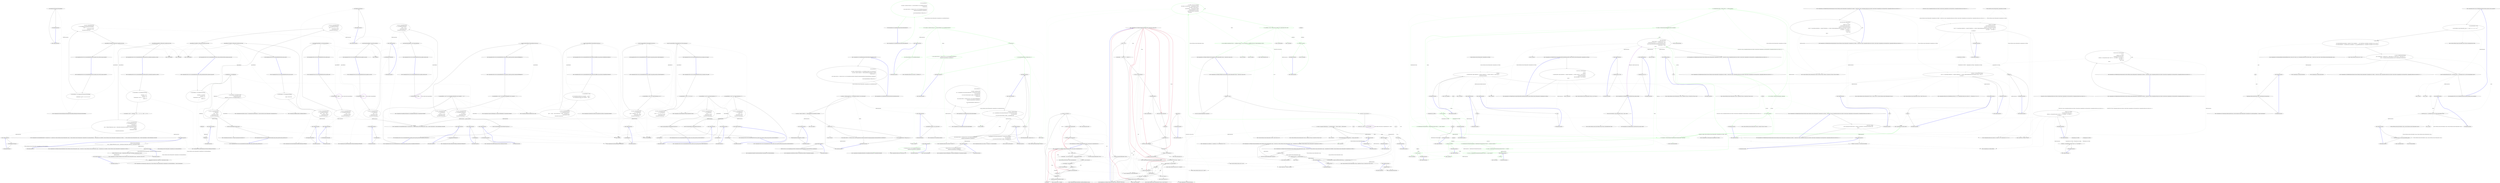 digraph  {
m0_76 [cluster="CommandLine.Tests.Fakes.FakeOptionsWithSequenceWithoutRange.FakeOptionsWithSequenceWithoutRange()", file="InstanceBuilderTests.cs", label="Entry CommandLine.Tests.Fakes.FakeOptionsWithSequenceWithoutRange.FakeOptionsWithSequenceWithoutRange()", span="7-7"];
m0_86 [cluster="CommandLine.Core.InstanceBuilder.Build<T>(System.Func<T>, System.Func<System.Collections.Generic.IEnumerable<string>, System.Collections.Generic.IEnumerable<CommandLine.Core.OptionSpecification>, CommandLine.Core.StatePair<System.Collections.Generic.IEnumerable<CommandLine.Core.Token>>>, System.Collections.Generic.IEnumerable<string>, System.StringComparer, System.Globalization.CultureInfo)", file="InstanceBuilderTests.cs", label="Entry CommandLine.Core.InstanceBuilder.Build<T>(System.Func<T>, System.Func<System.Collections.Generic.IEnumerable<string>, System.Collections.Generic.IEnumerable<CommandLine.Core.OptionSpecification>, CommandLine.Core.StatePair<System.Collections.Generic.IEnumerable<CommandLine.Core.Token>>>, System.Collections.Generic.IEnumerable<string>, System.StringComparer, System.Globalization.CultureInfo)", span="27-27"];
m0_33 [cluster="CommandLine.Tests.Unit.Core.InstanceBuilderTests.Parse_negative_double_value()", file="InstanceBuilderTests.cs", label="Entry CommandLine.Tests.Unit.Core.InstanceBuilderTests.Parse_negative_double_value()", span="75-75"];
m0_34 [cluster="CommandLine.Tests.Unit.Core.InstanceBuilderTests.Parse_negative_double_value()", file="InstanceBuilderTests.cs", label="var expectedResult = -.123D", span="78-78"];
m0_35 [cluster="CommandLine.Tests.Unit.Core.InstanceBuilderTests.Parse_negative_double_value()", file="InstanceBuilderTests.cs", label="var result = InstanceBuilder.Build(\r\n                () => new FakeOptionsWithDouble(),\r\n                new[] { ''-0.123'' },\r\n                StringComparer.Ordinal,\r\n                CultureInfo.InvariantCulture)", span="81-85"];
m0_36 [cluster="CommandLine.Tests.Unit.Core.InstanceBuilderTests.Parse_negative_double_value()", file="InstanceBuilderTests.cs", label="Assert.Equal(expectedResult, result.Value.DoubleValue)", span="88-88"];
m0_37 [cluster="CommandLine.Tests.Unit.Core.InstanceBuilderTests.Parse_negative_double_value()", file="InstanceBuilderTests.cs", label="Exit CommandLine.Tests.Unit.Core.InstanceBuilderTests.Parse_negative_double_value()", span="75-75"];
m0_11 [cluster="Unk.True", file="InstanceBuilderTests.cs", label="Entry Unk.True", span=""];
m0_123 [cluster="CommandLine.Tests.Unit.Core.InstanceBuilderTests.Wrong_range_in_sequence_gererates_SequenceOutOfRangeError()", file="InstanceBuilderTests.cs", label="Entry CommandLine.Tests.Unit.Core.InstanceBuilderTests.Wrong_range_in_sequence_gererates_SequenceOutOfRangeError()", span="256-256"];
m0_124 [cluster="CommandLine.Tests.Unit.Core.InstanceBuilderTests.Wrong_range_in_sequence_gererates_SequenceOutOfRangeError()", file="InstanceBuilderTests.cs", label="var expectedResult = new[] { new SequenceOutOfRangeError(new NameInfo(''i'', '''')) }", span="259-259"];
m0_125 [cluster="CommandLine.Tests.Unit.Core.InstanceBuilderTests.Wrong_range_in_sequence_gererates_SequenceOutOfRangeError()", file="InstanceBuilderTests.cs", label="var result = InstanceBuilder.Build(\r\n                () => new FakeOptions(),\r\n                new [] { ''-i'', ''10'' },\r\n                StringComparer.Ordinal,\r\n                CultureInfo.InvariantCulture)", span="262-266"];
m0_126 [cluster="CommandLine.Tests.Unit.Core.InstanceBuilderTests.Wrong_range_in_sequence_gererates_SequenceOutOfRangeError()", file="InstanceBuilderTests.cs", label="Assert.True(expectedResult.SequenceEqual(result.Errors))", span="269-269"];
m0_127 [cluster="CommandLine.Tests.Unit.Core.InstanceBuilderTests.Wrong_range_in_sequence_gererates_SequenceOutOfRangeError()", file="InstanceBuilderTests.cs", label="Exit CommandLine.Tests.Unit.Core.InstanceBuilderTests.Wrong_range_in_sequence_gererates_SequenceOutOfRangeError()", span="256-256"];
m0_118 [cluster="CommandLine.MissingRequiredOptionError.MissingRequiredOptionError(CommandLine.NameInfo)", file="InstanceBuilderTests.cs", label="Entry CommandLine.MissingRequiredOptionError.MissingRequiredOptionError(CommandLine.NameInfo)", span="283-283"];
m0_132 [cluster="CommandLine.Tests.Unit.Core.InstanceBuilderTests.Parse_unknown_long_option_gererates_UnknownOptionError()", file="InstanceBuilderTests.cs", label="Entry CommandLine.Tests.Unit.Core.InstanceBuilderTests.Parse_unknown_long_option_gererates_UnknownOptionError()", span="275-275"];
m0_133 [cluster="CommandLine.Tests.Unit.Core.InstanceBuilderTests.Parse_unknown_long_option_gererates_UnknownOptionError()", file="InstanceBuilderTests.cs", label="var expectedResult = new[] { new UnknownOptionError(''xyz'') }", span="278-278"];
m0_134 [cluster="CommandLine.Tests.Unit.Core.InstanceBuilderTests.Parse_unknown_long_option_gererates_UnknownOptionError()", file="InstanceBuilderTests.cs", label="var result = InstanceBuilder.Build(\r\n                () => new FakeOptions(),\r\n                new[] { ''--stringvalue'', ''abc'', ''--xyz'' },\r\n                StringComparer.Ordinal,\r\n                CultureInfo.InvariantCulture)", span="281-285"];
m0_135 [cluster="CommandLine.Tests.Unit.Core.InstanceBuilderTests.Parse_unknown_long_option_gererates_UnknownOptionError()", file="InstanceBuilderTests.cs", label="Assert.True(expectedResult.SequenceEqual(result.Errors))", span="288-288"];
m0_136 [cluster="CommandLine.Tests.Unit.Core.InstanceBuilderTests.Parse_unknown_long_option_gererates_UnknownOptionError()", file="InstanceBuilderTests.cs", label="Exit CommandLine.Tests.Unit.Core.InstanceBuilderTests.Parse_unknown_long_option_gererates_UnknownOptionError()", span="275-275"];
m0_57 [cluster="Unk.AllProperties", file="InstanceBuilderTests.cs", label="Entry Unk.AllProperties", span=""];
m0_101 [cluster="CommandLine.Core.NameLookup.Contains(string, System.Collections.Generic.IEnumerable<CommandLine.Core.OptionSpecification>, System.StringComparer)", file="InstanceBuilderTests.cs", label="Entry CommandLine.Core.NameLookup.Contains(string, System.Collections.Generic.IEnumerable<CommandLine.Core.OptionSpecification>, System.StringComparer)", span="10-10"];
m0_0 [cluster="CommandLine.Tests.Unit.Core.InstanceBuilderTests.Explicit_help_request_generates_help_requested_error()", file="InstanceBuilderTests.cs", label="Entry CommandLine.Tests.Unit.Core.InstanceBuilderTests.Explicit_help_request_generates_help_requested_error()", span="15-15"];
m0_1 [cluster="CommandLine.Tests.Unit.Core.InstanceBuilderTests.Explicit_help_request_generates_help_requested_error()", file="InstanceBuilderTests.cs", label="var fakeOptions = new FakeOptions()", span="18-18"];
m0_2 [cluster="CommandLine.Tests.Unit.Core.InstanceBuilderTests.Explicit_help_request_generates_help_requested_error()", file="InstanceBuilderTests.cs", label="var expectedResult = ParserResult.Create(\r\n                ParserResultType.Options,\r\n                fakeOptions, new Error[] { new HelpRequestedError() })", span="19-21"];
m0_3 [cluster="CommandLine.Tests.Unit.Core.InstanceBuilderTests.Explicit_help_request_generates_help_requested_error()", file="InstanceBuilderTests.cs", label="var result = InstanceBuilder.Build(\r\n                () => fakeOptions,\r\n                new[] { ''--help'' },\r\n                StringComparer.Ordinal,\r\n                CultureInfo.InvariantCulture)", span="24-28"];
m0_4 [cluster="CommandLine.Tests.Unit.Core.InstanceBuilderTests.Explicit_help_request_generates_help_requested_error()", file="InstanceBuilderTests.cs", label="Assert.True(expectedResult.Equals(result))", span="31-31"];
m0_5 [cluster="CommandLine.Tests.Unit.Core.InstanceBuilderTests.Explicit_help_request_generates_help_requested_error()", file="InstanceBuilderTests.cs", label="Exit CommandLine.Tests.Unit.Core.InstanceBuilderTests.Explicit_help_request_generates_help_requested_error()", span="15-15"];
m0_113 [cluster="CommandLine.Tests.Unit.Core.InstanceBuilderTests.Omitting_required_option_gererates_MissingRequiredOptionError()", file="InstanceBuilderTests.cs", label="Entry CommandLine.Tests.Unit.Core.InstanceBuilderTests.Omitting_required_option_gererates_MissingRequiredOptionError()", span="237-237"];
m0_114 [cluster="CommandLine.Tests.Unit.Core.InstanceBuilderTests.Omitting_required_option_gererates_MissingRequiredOptionError()", file="InstanceBuilderTests.cs", label="var expectedResult = new[] { new MissingRequiredOptionError(new NameInfo('''', ''str'')) }", span="240-240"];
m0_115 [cluster="CommandLine.Tests.Unit.Core.InstanceBuilderTests.Omitting_required_option_gererates_MissingRequiredOptionError()", file="InstanceBuilderTests.cs", label="var result = InstanceBuilder.Build(\r\n                () => new FakeOptionWithRequired(),\r\n                new string[] { },\r\n                StringComparer.Ordinal,\r\n                CultureInfo.InvariantCulture)", span="243-247"];
m0_116 [cluster="CommandLine.Tests.Unit.Core.InstanceBuilderTests.Omitting_required_option_gererates_MissingRequiredOptionError()", file="InstanceBuilderTests.cs", label="Assert.True(expectedResult.SequenceEqual(result.Errors))", span="250-250"];
m0_117 [cluster="CommandLine.Tests.Unit.Core.InstanceBuilderTests.Omitting_required_option_gererates_MissingRequiredOptionError()", file="InstanceBuilderTests.cs", label="Exit CommandLine.Tests.Unit.Core.InstanceBuilderTests.Omitting_required_option_gererates_MissingRequiredOptionError()", span="237-237"];
m0_8 [cluster="CommandLine.ParserResult.Create<T>(CommandLine.ParserResultType, T, System.Collections.Generic.IEnumerable<CommandLine.Error>)", file="InstanceBuilderTests.cs", label="Entry CommandLine.ParserResult.Create<T>(CommandLine.ParserResultType, T, System.Collections.Generic.IEnumerable<CommandLine.Error>)", span="103-103"];
m0_128 [cluster="CommandLine.SequenceOutOfRangeError.SequenceOutOfRangeError(CommandLine.NameInfo)", file="InstanceBuilderTests.cs", label="Entry CommandLine.SequenceOutOfRangeError.SequenceOutOfRangeError(CommandLine.NameInfo)", span="316-316"];
m0_154 [cluster="lambda expression", file="InstanceBuilderTests.cs", label="Entry lambda expression", span="320-320"];
m0_13 [cluster="lambda expression", file="InstanceBuilderTests.cs", label=fakeOptions, span="25-25"];
m0_12 [cluster="lambda expression", file="InstanceBuilderTests.cs", label="Entry lambda expression", span="25-25"];
m0_14 [cluster="lambda expression", file="InstanceBuilderTests.cs", label="Exit lambda expression", span="25-25"];
m0_21 [cluster="lambda expression", file="InstanceBuilderTests.cs", label="Entry lambda expression", span="44-44"];
m0_22 [cluster="lambda expression", file="InstanceBuilderTests.cs", label="new FakeOptions()", span="44-44"];
m0_23 [cluster="lambda expression", file="InstanceBuilderTests.cs", label="Exit lambda expression", span="44-44"];
m0_29 [cluster="lambda expression", file="InstanceBuilderTests.cs", label="Entry lambda expression", span="63-63"];
m0_30 [cluster="lambda expression", file="InstanceBuilderTests.cs", label="new FakeOptionsWithDouble()", span="63-63"];
m0_31 [cluster="lambda expression", file="InstanceBuilderTests.cs", label="Exit lambda expression", span="63-63"];
m0_38 [cluster="lambda expression", file="InstanceBuilderTests.cs", label="Entry lambda expression", span="82-82"];
m0_39 [cluster="lambda expression", file="InstanceBuilderTests.cs", label="new FakeOptionsWithDouble()", span="82-82"];
m0_40 [cluster="lambda expression", file="InstanceBuilderTests.cs", label="Exit lambda expression", span="82-82"];
m0_47 [cluster="lambda expression", file="InstanceBuilderTests.cs", label="Entry lambda expression", span="101-101"];
m0_48 [cluster="lambda expression", file="InstanceBuilderTests.cs", label="new FakeOptions()", span="101-101"];
m0_49 [cluster="lambda expression", file="InstanceBuilderTests.cs", label="Exit lambda expression", span="101-101"];
m0_59 [cluster="lambda expression", file="InstanceBuilderTests.cs", label="Entry lambda expression", span="123-123"];
m0_60 [cluster="lambda expression", file="InstanceBuilderTests.cs", label="new FakeOptionsWithEnum()", span="123-123"];
m0_61 [cluster="lambda expression", file="InstanceBuilderTests.cs", label="Exit lambda expression", span="123-123"];
m0_68 [cluster="lambda expression", file="InstanceBuilderTests.cs", label="Entry lambda expression", span="148-148"];
m0_69 [cluster="lambda expression", file="InstanceBuilderTests.cs", label="new FakeOptionsWithValues()", span="148-148"];
m0_70 [cluster="lambda expression", file="InstanceBuilderTests.cs", label="Exit lambda expression", span="148-148"];
m0_77 [cluster="lambda expression", file="InstanceBuilderTests.cs", label="Entry lambda expression", span="170-170"];
m0_78 [cluster="lambda expression", file="InstanceBuilderTests.cs", label="new FakeOptionsWithSequenceWithoutRange()", span="170-170"];
m0_79 [cluster="lambda expression", file="InstanceBuilderTests.cs", label="Exit lambda expression", span="170-170"];
m0_87 [cluster="lambda expression", file="InstanceBuilderTests.cs", label="Entry lambda expression", span="199-199"];
m0_90 [cluster="lambda expression", file="InstanceBuilderTests.cs", label="Entry lambda expression", span="200-202"];
m0_88 [cluster="lambda expression", file="InstanceBuilderTests.cs", label="new FakeOptionsWithValues()", span="199-199"];
m0_89 [cluster="lambda expression", file="InstanceBuilderTests.cs", label="Exit lambda expression", span="199-199"];
m0_91 [cluster="lambda expression", file="InstanceBuilderTests.cs", label="Tokenizer.PreprocessDashDash(a,\r\n                        args => Tokenizer.Tokenize(args, name => NameLookup.Contains(name, optionSpecs, StringComparer.Ordinal)))", span="201-202"];
m0_95 [cluster="lambda expression", file="InstanceBuilderTests.cs", label="Tokenizer.Tokenize(args, name => NameLookup.Contains(name, optionSpecs, StringComparer.Ordinal))", span="202-202"];
m0_99 [cluster="lambda expression", file="InstanceBuilderTests.cs", label="NameLookup.Contains(name, optionSpecs, StringComparer.Ordinal)", span="202-202"];
m0_92 [cluster="lambda expression", file="InstanceBuilderTests.cs", label="Exit lambda expression", span="200-202"];
m0_94 [cluster="lambda expression", file="InstanceBuilderTests.cs", label="Entry lambda expression", span="202-202"];
m0_96 [cluster="lambda expression", file="InstanceBuilderTests.cs", label="Exit lambda expression", span="202-202"];
m0_98 [cluster="lambda expression", file="InstanceBuilderTests.cs", label="Entry lambda expression", span="202-202"];
m0_100 [cluster="lambda expression", file="InstanceBuilderTests.cs", label="Exit lambda expression", span="202-202"];
m0_109 [cluster="lambda expression", file="InstanceBuilderTests.cs", label="Entry lambda expression", span="225-225"];
m0_110 [cluster="lambda expression", file="InstanceBuilderTests.cs", label="new FakeOptionsWithSets()", span="225-225"];
m0_111 [cluster="lambda expression", file="InstanceBuilderTests.cs", label="Exit lambda expression", span="225-225"];
m0_119 [cluster="lambda expression", file="InstanceBuilderTests.cs", label="Entry lambda expression", span="244-244"];
m0_120 [cluster="lambda expression", file="InstanceBuilderTests.cs", label="new FakeOptionWithRequired()", span="244-244"];
m0_121 [cluster="lambda expression", file="InstanceBuilderTests.cs", label="Exit lambda expression", span="244-244"];
m0_129 [cluster="lambda expression", file="InstanceBuilderTests.cs", label="Entry lambda expression", span="263-263"];
m0_130 [cluster="lambda expression", file="InstanceBuilderTests.cs", label="new FakeOptions()", span="263-263"];
m0_131 [cluster="lambda expression", file="InstanceBuilderTests.cs", label="Exit lambda expression", span="263-263"];
m0_138 [cluster="lambda expression", file="InstanceBuilderTests.cs", label="Entry lambda expression", span="282-282"];
m0_139 [cluster="lambda expression", file="InstanceBuilderTests.cs", label="new FakeOptions()", span="282-282"];
m0_140 [cluster="lambda expression", file="InstanceBuilderTests.cs", label="Exit lambda expression", span="282-282"];
m0_146 [cluster="lambda expression", file="InstanceBuilderTests.cs", label="Entry lambda expression", span="301-301"];
m0_147 [cluster="lambda expression", file="InstanceBuilderTests.cs", label="new FakeOptions()", span="301-301"];
m0_148 [cluster="lambda expression", file="InstanceBuilderTests.cs", label="Exit lambda expression", span="301-301"];
m0_155 [cluster="lambda expression", file="InstanceBuilderTests.cs", label="new FakeOptions()", span="320-320"];
m0_156 [cluster="lambda expression", file="InstanceBuilderTests.cs", label="Exit lambda expression", span="320-320"];
m0_46 [cluster="Unk.SequenceEqual", file="InstanceBuilderTests.cs", label="Entry Unk.SequenceEqual", span=""];
m0_80 [cluster="CommandLine.Tests.Unit.Core.InstanceBuilderTests.Double_dash_force_subsequent_arguments_as_values()", file="InstanceBuilderTests.cs", label="Entry CommandLine.Tests.Unit.Core.InstanceBuilderTests.Double_dash_force_subsequent_arguments_as_values()", span="185-185"];
m0_81 [cluster="CommandLine.Tests.Unit.Core.InstanceBuilderTests.Double_dash_force_subsequent_arguments_as_values()", file="InstanceBuilderTests.cs", label="var expectedResult = new FakeOptionsWithValues\r\n                {\r\n                    StringValue = ''str1'',\r\n                    LongValue = 10L,\r\n                    StringSequence = new[] { ''-a'', ''--bee'', ''-c'' },\r\n                    IntValue = 20\r\n                }", span="188-194"];
m0_82 [cluster="CommandLine.Tests.Unit.Core.InstanceBuilderTests.Double_dash_force_subsequent_arguments_as_values()", file="InstanceBuilderTests.cs", label="var arguments = new[] { ''--stringvalue'', ''str1'', ''--'', ''10'', ''-a'', ''--bee'', ''-c'', ''20'' }", span="195-195"];
m0_84 [cluster="CommandLine.Tests.Unit.Core.InstanceBuilderTests.Double_dash_force_subsequent_arguments_as_values()", file="InstanceBuilderTests.cs", label="expectedResult.ShouldHave().AllProperties().EqualTo(result.Value)", span="208-208"];
m0_83 [cluster="CommandLine.Tests.Unit.Core.InstanceBuilderTests.Double_dash_force_subsequent_arguments_as_values()", file="InstanceBuilderTests.cs", label="var result = InstanceBuilder.Build(\r\n                () => new FakeOptionsWithValues(),\r\n                (a, optionSpecs) =>\r\n                    Tokenizer.PreprocessDashDash(a,\r\n                        args => Tokenizer.Tokenize(args, name => NameLookup.Contains(name, optionSpecs, StringComparer.Ordinal))),\r\n                arguments,\r\n                StringComparer.Ordinal,\r\n                CultureInfo.InvariantCulture)", span="198-205"];
m0_85 [cluster="CommandLine.Tests.Unit.Core.InstanceBuilderTests.Double_dash_force_subsequent_arguments_as_values()", file="InstanceBuilderTests.cs", label="Exit CommandLine.Tests.Unit.Core.InstanceBuilderTests.Double_dash_force_subsequent_arguments_as_values()", span="185-185"];
m0_149 [cluster="CommandLine.Tests.Unit.Core.InstanceBuilderTests.Parse_unknown_short_option_in_option_group_gererates_UnknownOptionError()", file="InstanceBuilderTests.cs", label="Entry CommandLine.Tests.Unit.Core.InstanceBuilderTests.Parse_unknown_short_option_in_option_group_gererates_UnknownOptionError()", span="313-313"];
m0_150 [cluster="CommandLine.Tests.Unit.Core.InstanceBuilderTests.Parse_unknown_short_option_in_option_group_gererates_UnknownOptionError()", file="InstanceBuilderTests.cs", label="var expectedResult = new[] { new UnknownOptionError(''z'') }", span="316-316"];
m0_151 [cluster="CommandLine.Tests.Unit.Core.InstanceBuilderTests.Parse_unknown_short_option_in_option_group_gererates_UnknownOptionError()", file="InstanceBuilderTests.cs", label="var result = InstanceBuilder.Build(\r\n                () => new FakeOptions(),\r\n                new[] { ''-zx'' },\r\n                StringComparer.Ordinal,\r\n                CultureInfo.InvariantCulture)", span="319-323"];
m0_152 [cluster="CommandLine.Tests.Unit.Core.InstanceBuilderTests.Parse_unknown_short_option_in_option_group_gererates_UnknownOptionError()", file="InstanceBuilderTests.cs", label="Assert.True(expectedResult.SequenceEqual(result.Errors))", span="326-326"];
m0_153 [cluster="CommandLine.Tests.Unit.Core.InstanceBuilderTests.Parse_unknown_short_option_in_option_group_gererates_UnknownOptionError()", file="InstanceBuilderTests.cs", label="Exit CommandLine.Tests.Unit.Core.InstanceBuilderTests.Parse_unknown_short_option_in_option_group_gererates_UnknownOptionError()", span="313-313"];
m0_10 [cluster="CommandLine.ParserResult<T>.Equals(CommandLine.ParserResult<T>)", file="InstanceBuilderTests.cs", label="Entry CommandLine.ParserResult<T>.Equals(CommandLine.ParserResult<T>)", span="90-90"];
m0_32 [cluster="CommandLine.Tests.Fakes.FakeOptionsWithDouble.FakeOptionsWithDouble()", file="InstanceBuilderTests.cs", label="Entry CommandLine.Tests.Fakes.FakeOptionsWithDouble.FakeOptionsWithDouble()", span="7-7"];
m0_55 [cluster="CommandLine.Tests.Fakes.FakeOptionsWithEnum.FakeOptionsWithEnum()", file="InstanceBuilderTests.cs", label="Entry CommandLine.Tests.Fakes.FakeOptionsWithEnum.FakeOptionsWithEnum()", span="14-14"];
m0_62 [cluster="CommandLine.Tests.Unit.Core.InstanceBuilderTests.Parse_values_partitioned_between_sequence_and_scalar()", file="InstanceBuilderTests.cs", label="Entry CommandLine.Tests.Unit.Core.InstanceBuilderTests.Parse_values_partitioned_between_sequence_and_scalar()", span="135-135"];
m0_63 [cluster="CommandLine.Tests.Unit.Core.InstanceBuilderTests.Parse_values_partitioned_between_sequence_and_scalar()", file="InstanceBuilderTests.cs", label="var expectedResult = new FakeOptionsWithValues\r\n                {\r\n                    StringValue = string.Empty,\r\n                    LongValue = 10L,\r\n                    StringSequence = new[] { ''a'', ''b'', ''c'' },\r\n                    IntValue = 20\r\n                }", span="138-144"];
m0_64 [cluster="CommandLine.Tests.Unit.Core.InstanceBuilderTests.Parse_values_partitioned_between_sequence_and_scalar()", file="InstanceBuilderTests.cs", label="var result = InstanceBuilder.Build(\r\n                () => new FakeOptionsWithValues(),\r\n                new[] { ''10'', ''a'', ''b'', ''c'', ''20'' },\r\n                StringComparer.Ordinal,\r\n                CultureInfo.InvariantCulture)", span="147-151"];
m0_65 [cluster="CommandLine.Tests.Unit.Core.InstanceBuilderTests.Parse_values_partitioned_between_sequence_and_scalar()", file="InstanceBuilderTests.cs", label="expectedResult.ShouldHave().AllProperties().EqualTo(result.Value)", span="154-154"];
m0_66 [cluster="CommandLine.Tests.Unit.Core.InstanceBuilderTests.Parse_values_partitioned_between_sequence_and_scalar()", file="InstanceBuilderTests.cs", label="Exit CommandLine.Tests.Unit.Core.InstanceBuilderTests.Parse_values_partitioned_between_sequence_and_scalar()", span="135-135"];
m0_137 [cluster="CommandLine.UnknownOptionError.UnknownOptionError(string)", file="InstanceBuilderTests.cs", label="Entry CommandLine.UnknownOptionError.UnknownOptionError(string)", span="272-272"];
m0_97 [cluster="CommandLine.Core.Tokenizer.Tokenize(System.Collections.Generic.IEnumerable<string>, System.Func<string, bool>)", file="InstanceBuilderTests.cs", label="Entry CommandLine.Core.Tokenizer.Tokenize(System.Collections.Generic.IEnumerable<string>, System.Func<string, bool>)", span="11-11"];
m0_93 [cluster="CommandLine.Core.Tokenizer.PreprocessDashDash(System.Collections.Generic.IEnumerable<string>, System.Func<System.Collections.Generic.IEnumerable<string>, CommandLine.Core.StatePair<System.Collections.Generic.IEnumerable<CommandLine.Core.Token>>>)", file="InstanceBuilderTests.cs", label="Entry CommandLine.Core.Tokenizer.PreprocessDashDash(System.Collections.Generic.IEnumerable<string>, System.Func<System.Collections.Generic.IEnumerable<string>, CommandLine.Core.StatePair<System.Collections.Generic.IEnumerable<CommandLine.Core.Token>>>)", span="33-33"];
m0_112 [cluster="CommandLine.Tests.Fakes.FakeOptionsWithSets.FakeOptionsWithSets()", file="InstanceBuilderTests.cs", label="Entry CommandLine.Tests.Fakes.FakeOptionsWithSets.FakeOptionsWithSets()", span="4-4"];
m0_107 [cluster="CommandLine.MutuallyExclusiveSetError.MutuallyExclusiveSetError(CommandLine.NameInfo)", file="InstanceBuilderTests.cs", label="Entry CommandLine.MutuallyExclusiveSetError.MutuallyExclusiveSetError(CommandLine.NameInfo)", span="294-294"];
m0_102 [cluster="CommandLine.Tests.Unit.Core.InstanceBuilderTests.Parse_option_from_different_sets_gererates_MutuallyExclusiveSetError()", file="InstanceBuilderTests.cs", label="Entry CommandLine.Tests.Unit.Core.InstanceBuilderTests.Parse_option_from_different_sets_gererates_MutuallyExclusiveSetError()", span="214-214"];
m0_103 [cluster="CommandLine.Tests.Unit.Core.InstanceBuilderTests.Parse_option_from_different_sets_gererates_MutuallyExclusiveSetError()", file="InstanceBuilderTests.cs", label="var expectedResult = new[]\r\n                {\r\n                    new MutuallyExclusiveSetError(new NameInfo('''', ''weburl'')),\r\n                    new MutuallyExclusiveSetError(new NameInfo('''', ''ftpurl''))\r\n                }", span="217-221"];
m0_104 [cluster="CommandLine.Tests.Unit.Core.InstanceBuilderTests.Parse_option_from_different_sets_gererates_MutuallyExclusiveSetError()", file="InstanceBuilderTests.cs", label="var result = InstanceBuilder.Build(\r\n                () => new FakeOptionsWithSets(),\r\n                new[] { ''--weburl'', ''http://mywebsite.org/'', ''--ftpurl'', ''fpt://ftpsite.org/'' },\r\n                StringComparer.Ordinal,\r\n                CultureInfo.InvariantCulture)", span="224-228"];
m0_105 [cluster="CommandLine.Tests.Unit.Core.InstanceBuilderTests.Parse_option_from_different_sets_gererates_MutuallyExclusiveSetError()", file="InstanceBuilderTests.cs", label="Assert.True(expectedResult.SequenceEqual(result.Errors))", span="231-231"];
m0_106 [cluster="CommandLine.Tests.Unit.Core.InstanceBuilderTests.Parse_option_from_different_sets_gererates_MutuallyExclusiveSetError()", file="InstanceBuilderTests.cs", label="Exit CommandLine.Tests.Unit.Core.InstanceBuilderTests.Parse_option_from_different_sets_gererates_MutuallyExclusiveSetError()", span="214-214"];
m0_24 [cluster="CommandLine.Tests.Unit.Core.InstanceBuilderTests.Parse_double_value()", file="InstanceBuilderTests.cs", label="Entry CommandLine.Tests.Unit.Core.InstanceBuilderTests.Parse_double_value()", span="56-56"];
m0_25 [cluster="CommandLine.Tests.Unit.Core.InstanceBuilderTests.Parse_double_value()", file="InstanceBuilderTests.cs", label="var expectedResult = .123D", span="59-59"];
m0_26 [cluster="CommandLine.Tests.Unit.Core.InstanceBuilderTests.Parse_double_value()", file="InstanceBuilderTests.cs", label="var result = InstanceBuilder.Build(\r\n                () => new FakeOptionsWithDouble(),\r\n                new[] { ''0.123'' },\r\n                StringComparer.Ordinal,\r\n                CultureInfo.InvariantCulture)", span="62-66"];
m0_27 [cluster="CommandLine.Tests.Unit.Core.InstanceBuilderTests.Parse_double_value()", file="InstanceBuilderTests.cs", label="Assert.Equal(expectedResult, result.Value.DoubleValue)", span="69-69"];
m0_28 [cluster="CommandLine.Tests.Unit.Core.InstanceBuilderTests.Parse_double_value()", file="InstanceBuilderTests.cs", label="Exit CommandLine.Tests.Unit.Core.InstanceBuilderTests.Parse_double_value()", span="56-56"];
m0_122 [cluster="CommandLine.Tests.Fakes.FakeOptionWithRequired.FakeOptionWithRequired()", file="InstanceBuilderTests.cs", label="Entry CommandLine.Tests.Fakes.FakeOptionWithRequired.FakeOptionWithRequired()", span="4-4"];
m0_58 [cluster="Unk.EqualTo", file="InstanceBuilderTests.cs", label="Entry Unk.EqualTo", span=""];
m0_108 [cluster="CommandLine.NameInfo.NameInfo(string, string)", file="InstanceBuilderTests.cs", label="Entry CommandLine.NameInfo.NameInfo(string, string)", span="20-20"];
m0_56 [cluster="Unk.ShouldHave", file="InstanceBuilderTests.cs", label="Entry Unk.ShouldHave", span=""];
m0_6 [cluster="CommandLine.Tests.Fakes.FakeOptions.FakeOptions()", file="InstanceBuilderTests.cs", label="Entry CommandLine.Tests.Fakes.FakeOptions.FakeOptions()", span="6-6"];
m0_15 [cluster="CommandLine.Tests.Unit.Core.InstanceBuilderTests.Parse_negative_int_value()", file="InstanceBuilderTests.cs", label="Entry CommandLine.Tests.Unit.Core.InstanceBuilderTests.Parse_negative_int_value()", span="37-37"];
m0_16 [cluster="CommandLine.Tests.Unit.Core.InstanceBuilderTests.Parse_negative_int_value()", file="InstanceBuilderTests.cs", label="var expectedResult = -123", span="40-40"];
m0_17 [cluster="CommandLine.Tests.Unit.Core.InstanceBuilderTests.Parse_negative_int_value()", file="InstanceBuilderTests.cs", label="var result = InstanceBuilder.Build(\r\n                () => new FakeOptions(),\r\n                new[] { ''-123'' },\r\n                StringComparer.Ordinal,\r\n                CultureInfo.InvariantCulture)", span="43-47"];
m0_18 [cluster="CommandLine.Tests.Unit.Core.InstanceBuilderTests.Parse_negative_int_value()", file="InstanceBuilderTests.cs", label="Assert.Equal(expectedResult, result.Value.LongValue)", span="50-50"];
m0_19 [cluster="CommandLine.Tests.Unit.Core.InstanceBuilderTests.Parse_negative_int_value()", file="InstanceBuilderTests.cs", label="Exit CommandLine.Tests.Unit.Core.InstanceBuilderTests.Parse_negative_int_value()", span="37-37"];
m0_141 [cluster="CommandLine.Tests.Unit.Core.InstanceBuilderTests.Parse_unknown_short_option_gererates_UnknownOptionError()", file="InstanceBuilderTests.cs", label="Entry CommandLine.Tests.Unit.Core.InstanceBuilderTests.Parse_unknown_short_option_gererates_UnknownOptionError()", span="294-294"];
m0_142 [cluster="CommandLine.Tests.Unit.Core.InstanceBuilderTests.Parse_unknown_short_option_gererates_UnknownOptionError()", file="InstanceBuilderTests.cs", label="var expectedResult = new[] { new UnknownOptionError(''z'') }", span="297-297"];
m0_143 [cluster="CommandLine.Tests.Unit.Core.InstanceBuilderTests.Parse_unknown_short_option_gererates_UnknownOptionError()", file="InstanceBuilderTests.cs", label="var result = InstanceBuilder.Build(\r\n                () => new FakeOptions(),\r\n                new[] { ''-z'', ''-x'' },\r\n                StringComparer.Ordinal,\r\n                CultureInfo.InvariantCulture)", span="300-304"];
m0_144 [cluster="CommandLine.Tests.Unit.Core.InstanceBuilderTests.Parse_unknown_short_option_gererates_UnknownOptionError()", file="InstanceBuilderTests.cs", label="Assert.True(expectedResult.SequenceEqual(result.Errors))", span="307-307"];
m0_145 [cluster="CommandLine.Tests.Unit.Core.InstanceBuilderTests.Parse_unknown_short_option_gererates_UnknownOptionError()", file="InstanceBuilderTests.cs", label="Exit CommandLine.Tests.Unit.Core.InstanceBuilderTests.Parse_unknown_short_option_gererates_UnknownOptionError()", span="294-294"];
m0_50 [cluster="CommandLine.Tests.Unit.Core.InstanceBuilderTests.Parse_enum_value()", file="InstanceBuilderTests.cs", label="Entry CommandLine.Tests.Unit.Core.InstanceBuilderTests.Parse_enum_value()", span="113-113"];
m0_51 [cluster="CommandLine.Tests.Unit.Core.InstanceBuilderTests.Parse_enum_value()", file="InstanceBuilderTests.cs", label="var expectedResult = new FakeOptionsWithEnum\r\n                {\r\n                    Colors = Colors.Green\r\n                }", span="116-119"];
m0_52 [cluster="CommandLine.Tests.Unit.Core.InstanceBuilderTests.Parse_enum_value()", file="InstanceBuilderTests.cs", label="var result = InstanceBuilder.Build(\r\n                () => new FakeOptionsWithEnum(),\r\n                new[] { ''--colors'', ''Green'' },\r\n                StringComparer.Ordinal,\r\n                CultureInfo.InvariantCulture)", span="122-126"];
m0_53 [cluster="CommandLine.Tests.Unit.Core.InstanceBuilderTests.Parse_enum_value()", file="InstanceBuilderTests.cs", label="expectedResult.ShouldHave().AllProperties().EqualTo(result.Value)", span="129-129"];
m0_54 [cluster="CommandLine.Tests.Unit.Core.InstanceBuilderTests.Parse_enum_value()", file="InstanceBuilderTests.cs", label="Exit CommandLine.Tests.Unit.Core.InstanceBuilderTests.Parse_enum_value()", span="113-113"];
m0_67 [cluster="CommandLine.Tests.Fakes.FakeOptionsWithValues.FakeOptionsWithValues()", file="InstanceBuilderTests.cs", label="Entry CommandLine.Tests.Fakes.FakeOptionsWithValues.FakeOptionsWithValues()", span="6-6"];
m0_7 [cluster="CommandLine.HelpRequestedError.HelpRequestedError()", file="InstanceBuilderTests.cs", label="Entry CommandLine.HelpRequestedError.HelpRequestedError()", span="338-338"];
m0_20 [cluster="Unk.Equal", file="InstanceBuilderTests.cs", label="Entry Unk.Equal", span=""];
m0_41 [cluster="CommandLine.Tests.Unit.Core.InstanceBuilderTests.Parse_int_sequence_with_range()", file="InstanceBuilderTests.cs", label="Entry CommandLine.Tests.Unit.Core.InstanceBuilderTests.Parse_int_sequence_with_range()", span="94-94"];
m0_42 [cluster="CommandLine.Tests.Unit.Core.InstanceBuilderTests.Parse_int_sequence_with_range()", file="InstanceBuilderTests.cs", label="var expectedResult = new[] { 10, 20, 30, 40 }", span="97-97"];
m0_43 [cluster="CommandLine.Tests.Unit.Core.InstanceBuilderTests.Parse_int_sequence_with_range()", file="InstanceBuilderTests.cs", label="var result = InstanceBuilder.Build(\r\n                () => new FakeOptions(),\r\n                new[] { ''-i'', ''10'', ''20'', ''30'', ''40'' },\r\n                StringComparer.Ordinal,\r\n                CultureInfo.InvariantCulture)", span="100-104"];
m0_44 [cluster="CommandLine.Tests.Unit.Core.InstanceBuilderTests.Parse_int_sequence_with_range()", file="InstanceBuilderTests.cs", label="Assert.True(expectedResult.SequenceEqual(result.Value.IntSequence))", span="107-107"];
m0_45 [cluster="CommandLine.Tests.Unit.Core.InstanceBuilderTests.Parse_int_sequence_with_range()", file="InstanceBuilderTests.cs", label="Exit CommandLine.Tests.Unit.Core.InstanceBuilderTests.Parse_int_sequence_with_range()", span="94-94"];
m0_71 [cluster="CommandLine.Tests.Unit.Core.InstanceBuilderTests.Parse_sequence_value_without_range_constraints()", file="InstanceBuilderTests.cs", label="Entry CommandLine.Tests.Unit.Core.InstanceBuilderTests.Parse_sequence_value_without_range_constraints()", span="160-160"];
m0_72 [cluster="CommandLine.Tests.Unit.Core.InstanceBuilderTests.Parse_sequence_value_without_range_constraints()", file="InstanceBuilderTests.cs", label="var expectedResult = new FakeOptionsWithSequenceWithoutRange\r\n            {\r\n                LongSequence = new[] { 1L, 2L, 3L, 4L, 5L, 6L }\r\n            }", span="163-166"];
m0_73 [cluster="CommandLine.Tests.Unit.Core.InstanceBuilderTests.Parse_sequence_value_without_range_constraints()", file="InstanceBuilderTests.cs", label="var result = InstanceBuilder.Build(\r\n                () => new FakeOptionsWithSequenceWithoutRange(),\r\n                new[] { ''1'', ''2'', ''3'', ''4'', ''5'', ''6'' },\r\n                StringComparer.Ordinal,\r\n                CultureInfo.InvariantCulture)", span="169-173"];
m0_74 [cluster="CommandLine.Tests.Unit.Core.InstanceBuilderTests.Parse_sequence_value_without_range_constraints()", file="InstanceBuilderTests.cs", label="expectedResult.ShouldHave().AllProperties().EqualTo(result.Value)", span="176-176"];
m0_75 [cluster="CommandLine.Tests.Unit.Core.InstanceBuilderTests.Parse_sequence_value_without_range_constraints()", file="InstanceBuilderTests.cs", label="Exit CommandLine.Tests.Unit.Core.InstanceBuilderTests.Parse_sequence_value_without_range_constraints()", span="160-160"];
m0_9 [cluster="CommandLine.Core.InstanceBuilder.Build<T>(System.Func<T>, System.Collections.Generic.IEnumerable<string>, System.StringComparer, System.Globalization.CultureInfo)", file="InstanceBuilderTests.cs", label="Entry CommandLine.Core.InstanceBuilder.Build<T>(System.Func<T>, System.Collections.Generic.IEnumerable<string>, System.StringComparer, System.Globalization.CultureInfo)", span="12-12"];
m0_157 [file="InstanceBuilderTests.cs", label=fakeOptions, span=""];
m0_158 [file="InstanceBuilderTests.cs", label="System.Collections.Generic.IEnumerable<CommandLine.Core.OptionSpecification>", span=""];
m1_0 [cluster="CommandLine.Core.SpecificationPropertyRules.EnforceMutuallyExclusiveSet()", file="SpecificationPropertyRules.cs", label="Entry CommandLine.Core.SpecificationPropertyRules.EnforceMutuallyExclusiveSet()", span="18-18"];
m1_1 [cluster="CommandLine.Core.SpecificationPropertyRules.EnforceMutuallyExclusiveSet()", file="SpecificationPropertyRules.cs", label="return specProps =>\r\n                {\r\n                    var options = specProps.Where(sp => sp.Specification.IsOption() && sp.Value.IsJust());\r\n                    var groups = options.GroupBy(g => ((OptionSpecification)g.Specification).SetName);\r\n                    if (groups.Count() > 1)\r\n                    {\r\n                        return options.Select(s => Maybe.Just<Error>(new MutuallyExclusiveSetError(NameInfo.FromOptionSpecification((OptionSpecification)s.Specification))));\r\n                    }\r\n                    return Enumerable.Empty<Nothing<Error>>();\r\n                };", span="20-29"];
m1_2 [cluster="CommandLine.Core.SpecificationPropertyRules.EnforceMutuallyExclusiveSet()", file="SpecificationPropertyRules.cs", label="Exit CommandLine.Core.SpecificationPropertyRules.EnforceMutuallyExclusiveSet()", span="18-18"];
m1_19 [cluster="CommandLine.Infrastructure.Maybe<T>.IsJust<T>()", file="SpecificationPropertyRules.cs", label="Entry CommandLine.Infrastructure.Maybe<T>.IsJust<T>()", span="152-152"];
m1_48 [cluster="CommandLine.Core.SpecificationPropertyRules.EnforceRange()", file="SpecificationPropertyRules.cs", label="Entry CommandLine.Core.SpecificationPropertyRules.EnforceRange()", span="46-46"];
m1_49 [cluster="CommandLine.Core.SpecificationPropertyRules.EnforceRange()", file="SpecificationPropertyRules.cs", label="return specProps =>\r\n                {\r\n                    var options = specProps.Where(\r\n                        sp => sp.Specification.ConversionType.ToDescriptor() == DescriptorType.Sequence\r\n                        && sp.Value.IsJust()\r\n                        && ((Array)sp.Value.FromJust()).Length < sp.Specification.Min);\r\n                    if (options.Any())\r\n                    {\r\n                        return options.Select(s => Maybe.Just<Error>(new SequenceOutOfRangeError(\r\n                            NameInfo.FromSpecification(s.Specification))));\r\n                    }\r\n                    return Enumerable.Empty<Nothing<Error>>();\r\n                };", span="48-60"];
m1_50 [cluster="CommandLine.Core.SpecificationPropertyRules.EnforceRange()", file="SpecificationPropertyRules.cs", label="Exit CommandLine.Core.SpecificationPropertyRules.EnforceRange()", span="46-46"];
m1_46 [cluster="CommandLine.MissingRequiredOptionError.MissingRequiredOptionError(CommandLine.NameInfo)", file="SpecificationPropertyRules.cs", label="Entry CommandLine.MissingRequiredOptionError.MissingRequiredOptionError(CommandLine.NameInfo)", span="283-283"];
m1_38 [cluster="Unk.Any", file="SpecificationPropertyRules.cs", label="Entry Unk.Any", span=""];
m1_10 [cluster="Unk.Where", file="SpecificationPropertyRules.cs", label="Entry Unk.Where", span=""];
m1_14 [cluster="System.Linq.Enumerable.Empty<TResult>()", file="SpecificationPropertyRules.cs", label="Entry System.Linq.Enumerable.Empty<TResult>()", span="0-0"];
m1_47 [cluster="Unk.FromSpecification", file="SpecificationPropertyRules.cs", label="Entry Unk.FromSpecification", span=""];
m1_61 [cluster="CommandLine.Infrastructure.Maybe<T>.FromJust<T>(System.Exception)", file="SpecificationPropertyRules.cs", label="Entry CommandLine.Infrastructure.Maybe<T>.FromJust<T>(System.Exception)", span="137-137"];
m1_42 [cluster="CommandLine.Infrastructure.Maybe<T>.IsNothing<T>()", file="SpecificationPropertyRules.cs", label="Entry CommandLine.Infrastructure.Maybe<T>.IsNothing<T>()", span="147-147"];
m1_65 [cluster="CommandLine.SequenceOutOfRangeError.SequenceOutOfRangeError(CommandLine.NameInfo)", file="SpecificationPropertyRules.cs", label="Entry CommandLine.SequenceOutOfRangeError.SequenceOutOfRangeError(CommandLine.NameInfo)", span="316-316"];
m1_62 [cluster="lambda expression", file="SpecificationPropertyRules.cs", label="Entry lambda expression", span="56-57"];
m1_4 [cluster="lambda expression", file="SpecificationPropertyRules.cs", label="var options = specProps.Where(sp => sp.Specification.IsOption() && sp.Value.IsJust())", span="22-22"];
m1_3 [cluster="lambda expression", file="SpecificationPropertyRules.cs", label="Entry lambda expression", span="20-29"];
m1_5 [cluster="lambda expression", file="SpecificationPropertyRules.cs", label="var groups = options.GroupBy(g => ((OptionSpecification)g.Specification).SetName)", span="23-23"];
m1_15 [cluster="lambda expression", file="SpecificationPropertyRules.cs", label="Entry lambda expression", span="22-22"];
m1_7 [cluster="lambda expression", file="SpecificationPropertyRules.cs", label="return options.Select(s => Maybe.Just<Error>(new MutuallyExclusiveSetError(NameInfo.FromOptionSpecification((OptionSpecification)s.Specification))));", span="26-26"];
m1_6 [cluster="lambda expression", file="SpecificationPropertyRules.cs", label="groups.Count() > 1", span="24-24"];
m1_20 [cluster="lambda expression", file="SpecificationPropertyRules.cs", label="Entry lambda expression", span="23-23"];
m1_8 [cluster="lambda expression", file="SpecificationPropertyRules.cs", label="return Enumerable.Empty<Nothing<Error>>();", span="28-28"];
m1_9 [cluster="lambda expression", file="SpecificationPropertyRules.cs", label="Exit lambda expression", span="20-29"];
m1_23 [cluster="lambda expression", file="SpecificationPropertyRules.cs", label="Entry lambda expression", span="26-26"];
m1_16 [cluster="lambda expression", file="SpecificationPropertyRules.cs", label="sp.Specification.IsOption() && sp.Value.IsJust()", span="22-22"];
m1_17 [cluster="lambda expression", file="SpecificationPropertyRules.cs", label="Exit lambda expression", span="22-22"];
m1_21 [cluster="lambda expression", file="SpecificationPropertyRules.cs", label="((OptionSpecification)g.Specification).SetName", span="23-23"];
m1_22 [cluster="lambda expression", file="SpecificationPropertyRules.cs", label="Exit lambda expression", span="23-23"];
m1_24 [cluster="lambda expression", file="SpecificationPropertyRules.cs", label="Maybe.Just<Error>(new MutuallyExclusiveSetError(NameInfo.FromOptionSpecification((OptionSpecification)s.Specification)))", span="26-26"];
m1_25 [cluster="lambda expression", file="SpecificationPropertyRules.cs", label="Exit lambda expression", span="26-26"];
m1_33 [cluster="lambda expression", color=green, community=0, file="SpecificationPropertyRules.cs", label="36: var options = specProps.Where(sp => sp.Value.IsNothing() && sp.Specification.Required)", span="36-36"];
m1_32 [cluster="lambda expression", file="SpecificationPropertyRules.cs", label="Entry lambda expression", span="34-43"];
m1_34 [cluster="lambda expression", color=green, community=0, file="SpecificationPropertyRules.cs", label="30: options.Any()", span="37-37"];
m1_39 [cluster="lambda expression", file="SpecificationPropertyRules.cs", label="Entry lambda expression", span="36-36"];
m1_35 [cluster="lambda expression", color=green, community=0, file="SpecificationPropertyRules.cs", label="5: return options.Select(s => Maybe.Just<Error>(new MissingRequiredOptionError(\r\n                            NameInfo.FromSpecification(s.Specification))));", span="39-40"];
m1_36 [cluster="lambda expression", color=green, community=0, file="SpecificationPropertyRules.cs", label="31: return Enumerable.Empty<Nothing<Error>>();", span="42-42"];
m1_37 [cluster="lambda expression", file="SpecificationPropertyRules.cs", label="Exit lambda expression", span="34-43"];
m1_43 [cluster="lambda expression", file="SpecificationPropertyRules.cs", label="Entry lambda expression", span="39-40"];
m1_40 [cluster="lambda expression", color=green, community=0, file="SpecificationPropertyRules.cs", label="36: sp.Value.IsNothing() && sp.Specification.Required", span="36-36"];
m1_41 [cluster="lambda expression", file="SpecificationPropertyRules.cs", label="Exit lambda expression", span="36-36"];
m1_44 [cluster="lambda expression", color=green, community=0, file="SpecificationPropertyRules.cs", label="23: Maybe.Just<Error>(new MissingRequiredOptionError(\r\n                            NameInfo.FromSpecification(s.Specification)))", span="39-40"];
m1_45 [cluster="lambda expression", file="SpecificationPropertyRules.cs", label="Exit lambda expression", span="39-40"];
m1_52 [cluster="lambda expression", file="SpecificationPropertyRules.cs", label="var options = specProps.Where(\r\n                        sp => sp.Specification.ConversionType.ToDescriptor() == DescriptorType.Sequence\r\n                        && sp.Value.IsJust()\r\n                        && ((Array)sp.Value.FromJust()).Length < sp.Specification.Min)", span="50-53"];
m1_51 [cluster="lambda expression", file="SpecificationPropertyRules.cs", label="Entry lambda expression", span="48-60"];
m1_53 [cluster="lambda expression", file="SpecificationPropertyRules.cs", label="options.Any()", span="54-54"];
m1_57 [cluster="lambda expression", file="SpecificationPropertyRules.cs", label="Entry lambda expression", span="51-53"];
m1_54 [cluster="lambda expression", file="SpecificationPropertyRules.cs", label="return options.Select(s => Maybe.Just<Error>(new SequenceOutOfRangeError(\r\n                            NameInfo.FromSpecification(s.Specification))));", span="56-57"];
m1_55 [cluster="lambda expression", file="SpecificationPropertyRules.cs", label="return Enumerable.Empty<Nothing<Error>>();", span="59-59"];
m1_56 [cluster="lambda expression", file="SpecificationPropertyRules.cs", label="Exit lambda expression", span="48-60"];
m1_58 [cluster="lambda expression", file="SpecificationPropertyRules.cs", label="sp.Specification.ConversionType.ToDescriptor() == DescriptorType.Sequence\r\n                        && sp.Value.IsJust()\r\n                        && ((Array)sp.Value.FromJust()).Length < sp.Specification.Min", span="51-53"];
m1_59 [cluster="lambda expression", file="SpecificationPropertyRules.cs", label="Exit lambda expression", span="51-53"];
m1_63 [cluster="lambda expression", file="SpecificationPropertyRules.cs", label="Maybe.Just<Error>(new SequenceOutOfRangeError(\r\n                            NameInfo.FromSpecification(s.Specification)))", span="56-57"];
m1_64 [cluster="lambda expression", file="SpecificationPropertyRules.cs", label="Exit lambda expression", span="56-57"];
m1_29 [cluster="CommandLine.Core.SpecificationPropertyRules.EnforceRequired()", file="SpecificationPropertyRules.cs", label="Entry CommandLine.Core.SpecificationPropertyRules.EnforceRequired()", span="32-32"];
m1_30 [cluster="CommandLine.Core.SpecificationPropertyRules.EnforceRequired()", color=green, community=0, file="SpecificationPropertyRules.cs", label="18: return specProps =>\r\n                {\r\n                    var options = specProps.Where(sp => sp.Value.IsNothing() && sp.Specification.Required);\r\n                    if (options.Any())\r\n                    {\r\n                        return options.Select(s => Maybe.Just<Error>(new MissingRequiredOptionError(\r\n                            NameInfo.FromSpecification(s.Specification))));\r\n                    }\r\n                    return Enumerable.Empty<Nothing<Error>>();\r\n                };", span="34-43"];
m1_31 [cluster="CommandLine.Core.SpecificationPropertyRules.EnforceRequired()", file="SpecificationPropertyRules.cs", label="Exit CommandLine.Core.SpecificationPropertyRules.EnforceRequired()", span="32-32"];
m1_28 [cluster="CommandLine.Infrastructure.Maybe.Just<T>(T)", file="SpecificationPropertyRules.cs", label="Entry CommandLine.Infrastructure.Maybe.Just<T>(T)", span="71-71"];
m1_13 [cluster="Unk.Select", file="SpecificationPropertyRules.cs", label="Entry Unk.Select", span=""];
m1_60 [cluster="System.Type.ToDescriptor()", file="SpecificationPropertyRules.cs", label="Entry System.Type.ToDescriptor()", span="22-22"];
m1_26 [cluster="CommandLine.MutuallyExclusiveSetError.MutuallyExclusiveSetError(CommandLine.NameInfo)", file="SpecificationPropertyRules.cs", label="Entry CommandLine.MutuallyExclusiveSetError.MutuallyExclusiveSetError(CommandLine.NameInfo)", span="294-294"];
m1_18 [cluster="CommandLine.Core.Specification.IsOption()", file="SpecificationPropertyRules.cs", label="Entry CommandLine.Core.Specification.IsOption()", span="11-11"];
m1_27 [cluster="CommandLine.NameInfo.FromOptionSpecification(CommandLine.Core.OptionSpecification)", file="SpecificationPropertyRules.cs", label="Entry CommandLine.NameInfo.FromOptionSpecification(CommandLine.Core.OptionSpecification)", span="60-60"];
m1_11 [cluster="Unk.GroupBy", file="SpecificationPropertyRules.cs", label="Entry Unk.GroupBy", span=""];
m1_12 [cluster="Unk.Count", file="SpecificationPropertyRules.cs", label="Entry Unk.Count", span=""];
m2_107 [cluster="string.Split(params char[])", file="Tokenizer.cs", label="Entry string.Split(params char[])", span="0-0"];
m2_16 [cluster="Unk.nameLookup", file="Tokenizer.cs", label="Entry Unk.nameLookup", span=""];
m2_105 [cluster="CommandLine.BadFormatTokenError.BadFormatTokenError(string)", file="Tokenizer.cs", label="Entry CommandLine.BadFormatTokenError.BadFormatTokenError(string)", span="188-188"];
m2_11 [cluster="string.StartsWith(string, System.StringComparison)", file="Tokenizer.cs", label="Entry string.StartsWith(string, System.StringComparison)", span="0-0"];
m2_84 [cluster="CommandLine.Core.Token.Name(string)", file="Tokenizer.cs", label="Entry CommandLine.Core.Token.Name(string)", span="19-19"];
m2_106 [cluster="System.Action<T>.Invoke(T)", file="Tokenizer.cs", label="Entry System.Action<T>.Invoke(T)", span="0-0"];
m2_38 [cluster="Unk.Any", file="Tokenizer.cs", label="Entry Unk.Any", span=""];
m2_12 [cluster="CommandLine.Core.Token.Value(string)", file="Tokenizer.cs", label="Entry CommandLine.Core.Token.Value(string)", span="26-26"];
m2_15 [cluster="Unk.IsName", file="Tokenizer.cs", label="Entry Unk.IsName", span=""];
m2_40 [cluster="System.Func<T, TResult>.Invoke(T)", file="Tokenizer.cs", label="Entry System.Func<T, TResult>.Invoke(T)", span="0-0"];
m2_17 [cluster="Unk.Where", file="Tokenizer.cs", label="Entry Unk.Where", span=""];
m2_20 [cluster="Unk.Create", file="Tokenizer.cs", label="Entry Unk.Create", span=""];
m2_85 [cluster="string.Substring(int, int)", file="Tokenizer.cs", label="Entry string.Substring(int, int)", span="0-0"];
m2_86 [cluster="string.String(char, int)", file="Tokenizer.cs", label="Entry string.String(char, int)", span="0-0"];
m2_28 [cluster="Unk.Contains", file="Tokenizer.cs", label="Entry Unk.Contains", span=""];
m2_58 [cluster="lambda expression", file="Tokenizer.cs", label="Entry lambda expression", span="43-43"];
m2_22 [cluster="lambda expression", file="Tokenizer.cs", label="errors.Add(e)", span="18-18"];
m2_26 [cluster="lambda expression", color=green, community=0, file="Tokenizer.cs", label="43: !unkTokens.Contains(t)", span="30-30"];
m2_25 [cluster="lambda expression", file="Tokenizer.cs", label="Entry lambda expression", span="30-30"];
m2_21 [cluster="lambda expression", file="Tokenizer.cs", label="Entry lambda expression", span="18-18"];
m2_23 [cluster="lambda expression", file="Tokenizer.cs", label="Exit lambda expression", span="18-18"];
m2_27 [cluster="lambda expression", file="Tokenizer.cs", label="Exit lambda expression", span="30-30"];
m2_45 [cluster="lambda expression", file="Tokenizer.cs", label="Entry lambda expression", span="39-39"];
m2_49 [cluster="lambda expression", file="Tokenizer.cs", label="Entry lambda expression", span="41-41"];
m2_52 [cluster="lambda expression", file="Tokenizer.cs", label="Entry lambda expression", span="42-42"];
m2_55 [cluster="lambda expression", file="Tokenizer.cs", label="Entry lambda expression", span="42-42"];
m2_59 [cluster="lambda expression", file="Tokenizer.cs", label="tokens.Concat(values)", span="43-43"];
m2_46 [cluster="lambda expression", file="Tokenizer.cs", label="arg.EqualsOrdinal(''--'')", span="39-39"];
m2_47 [cluster="lambda expression", file="Tokenizer.cs", label="Exit lambda expression", span="39-39"];
m2_50 [cluster="lambda expression", file="Tokenizer.cs", label="!arg.EqualsOrdinal(''--'')", span="41-41"];
m2_51 [cluster="lambda expression", file="Tokenizer.cs", label="Exit lambda expression", span="41-41"];
m2_53 [cluster="lambda expression", file="Tokenizer.cs", label="!arg.EqualsOrdinal(''--'')", span="42-42"];
m2_54 [cluster="lambda expression", file="Tokenizer.cs", label="Exit lambda expression", span="42-42"];
m2_56 [cluster="lambda expression", file="Tokenizer.cs", label="Token.Value(t)", span="42-42"];
m2_57 [cluster="lambda expression", file="Tokenizer.cs", label="Exit lambda expression", span="42-42"];
m2_60 [cluster="lambda expression", file="Tokenizer.cs", label="Exit lambda expression", span="43-43"];
m2_42 [cluster="System.Collections.Generic.IEnumerable<TSource>.Skip<TSource>(int)", file="Tokenizer.cs", label="Entry System.Collections.Generic.IEnumerable<TSource>.Skip<TSource>(int)", span="0-0"];
m2_13 [cluster="CommandLine.Core.Tokenizer.TokenizeLongName(string, System.Action<CommandLine.Error>)", file="Tokenizer.cs", label="Entry CommandLine.Core.Tokenizer.TokenizeLongName(string, System.Action<CommandLine.Error>)", span="98-98"];
m2_89 [cluster="CommandLine.Core.Tokenizer.TokenizeLongName(string, System.Action<CommandLine.Error>)", file="Tokenizer.cs", label="value == null", span="102-102"];
m2_95 [cluster="CommandLine.Core.Tokenizer.TokenizeLongName(string, System.Action<CommandLine.Error>)", file="Tokenizer.cs", label="yield return Token.Name(text);", span="113-113"];
m2_96 [cluster="CommandLine.Core.Tokenizer.TokenizeLongName(string, System.Action<CommandLine.Error>)", file="Tokenizer.cs", label="yield break;", span="114-114"];
m2_99 [cluster="CommandLine.Core.Tokenizer.TokenizeLongName(string, System.Action<CommandLine.Error>)", file="Tokenizer.cs", label="yield break;", span="119-119"];
m2_101 [cluster="CommandLine.Core.Tokenizer.TokenizeLongName(string, System.Action<CommandLine.Error>)", file="Tokenizer.cs", label="yield return Token.Name(parts[0]);", span="122-122"];
m2_102 [cluster="CommandLine.Core.Tokenizer.TokenizeLongName(string, System.Action<CommandLine.Error>)", file="Tokenizer.cs", label="yield return Token.Value(parts[1]);", span="123-123"];
m2_91 [cluster="CommandLine.Core.Tokenizer.TokenizeLongName(string, System.Action<CommandLine.Error>)", file="Tokenizer.cs", label="value.Length > 2 && value.StartsWith(''--'', StringComparison.Ordinal)", span="107-107"];
m2_92 [cluster="CommandLine.Core.Tokenizer.TokenizeLongName(string, System.Action<CommandLine.Error>)", file="Tokenizer.cs", label="var text = value.Substring(2)", span="109-109"];
m2_98 [cluster="CommandLine.Core.Tokenizer.TokenizeLongName(string, System.Action<CommandLine.Error>)", file="Tokenizer.cs", label="onError(new BadFormatTokenError(value))", span="118-118"];
m2_90 [cluster="CommandLine.Core.Tokenizer.TokenizeLongName(string, System.Action<CommandLine.Error>)", file="Tokenizer.cs", label="throw new ArgumentNullException(''value'');", span="104-104"];
m2_93 [cluster="CommandLine.Core.Tokenizer.TokenizeLongName(string, System.Action<CommandLine.Error>)", file="Tokenizer.cs", label="var equalIndex = text.IndexOf('=')", span="110-110"];
m2_100 [cluster="CommandLine.Core.Tokenizer.TokenizeLongName(string, System.Action<CommandLine.Error>)", file="Tokenizer.cs", label="var parts = text.Split('=')", span="121-121"];
m2_94 [cluster="CommandLine.Core.Tokenizer.TokenizeLongName(string, System.Action<CommandLine.Error>)", file="Tokenizer.cs", label="equalIndex <= 0", span="111-111"];
m2_97 [cluster="CommandLine.Core.Tokenizer.TokenizeLongName(string, System.Action<CommandLine.Error>)", file="Tokenizer.cs", label="equalIndex == 1", span="116-116"];
m2_103 [cluster="CommandLine.Core.Tokenizer.TokenizeLongName(string, System.Action<CommandLine.Error>)", file="Tokenizer.cs", label="Exit CommandLine.Core.Tokenizer.TokenizeLongName(string, System.Action<CommandLine.Error>)", span="98-98"];
m2_41 [cluster="System.Collections.Generic.IEnumerable<TSource>.SkipWhile<TSource>(System.Func<TSource, bool>)", file="Tokenizer.cs", label="Entry System.Collections.Generic.IEnumerable<TSource>.SkipWhile<TSource>(System.Func<TSource, bool>)", span="0-0"];
m2_19 [cluster="Unk.Concat", file="Tokenizer.cs", label="Entry Unk.Concat", span=""];
m2_48 [cluster="string.EqualsOrdinal(string)", file="Tokenizer.cs", label="Entry string.EqualsOrdinal(string)", span="34-34"];
m2_39 [cluster="System.Collections.Generic.IEnumerable<TSource>.TakeWhile<TSource>(System.Func<TSource, bool>)", file="Tokenizer.cs", label="Entry System.Collections.Generic.IEnumerable<TSource>.TakeWhile<TSource>(System.Func<TSource, bool>)", span="0-0"];
m2_104 [cluster="string.IndexOf(char)", file="Tokenizer.cs", label="Entry string.IndexOf(char)", span="0-0"];
m2_43 [cluster="Unk.Select", file="Tokenizer.cs", label="Entry Unk.Select", span=""];
m2_44 [cluster="CommandLine.Core.StatePair<T1>.MapValue<T1, T2>(System.Func<T1, T2>)", file="Tokenizer.cs", label="Entry CommandLine.Core.StatePair<T1>.MapValue<T1, T2>(System.Func<T1, T2>)", span="69-69"];
m2_0 [cluster="CommandLine.Core.Tokenizer.Tokenize(System.Collections.Generic.IEnumerable<string>, System.Func<string, bool>)", file="Tokenizer.cs", label="Entry CommandLine.Core.Tokenizer.Tokenize(System.Collections.Generic.IEnumerable<string>, System.Func<string, bool>)", span="11-11"];
m2_1 [cluster="CommandLine.Core.Tokenizer.Tokenize(System.Collections.Generic.IEnumerable<string>, System.Func<string, bool>)", file="Tokenizer.cs", label="arguments == null", span="15-15"];
m2_5 [cluster="CommandLine.Core.Tokenizer.Tokenize(System.Collections.Generic.IEnumerable<string>, System.Func<string, bool>)", color=green, community=0, file="Tokenizer.cs", label="4: var tokens = from arg in arguments\r\n                         from token in !arg.StartsWith(''-'', StringComparison.Ordinal)\r\n                               ? new Token[] { Token.Value(arg) }\r\n                               : arg.StartsWith(''--'', StringComparison.Ordinal)\r\n                                     ? TokenizeLongName(arg, onError)\r\n                                     : TokenizeShortName(arg, nameLookup)\r\n                         select token", span="20-26"];
m2_6 [cluster="CommandLine.Core.Tokenizer.Tokenize(System.Collections.Generic.IEnumerable<string>, System.Func<string, bool>)", color=green, community=0, file="Tokenizer.cs", label="5: var unkTokens = from t in tokens where t.IsName() && !nameLookup(t.Text) select t", span="28-28"];
m2_2 [cluster="CommandLine.Core.Tokenizer.Tokenize(System.Collections.Generic.IEnumerable<string>, System.Func<string, bool>)", file="Tokenizer.cs", label="throw new ArgumentNullException(''arguments'');", span="15-15"];
m2_3 [cluster="CommandLine.Core.Tokenizer.Tokenize(System.Collections.Generic.IEnumerable<string>, System.Func<string, bool>)", file="Tokenizer.cs", label="var errors = new List<Error>()", span="17-17"];
m2_4 [cluster="CommandLine.Core.Tokenizer.Tokenize(System.Collections.Generic.IEnumerable<string>, System.Func<string, bool>)", file="Tokenizer.cs", label="Action<Error> onError = e => errors.Add(e)", span="18-18"];
m2_7 [cluster="CommandLine.Core.Tokenizer.Tokenize(System.Collections.Generic.IEnumerable<string>, System.Func<string, bool>)", color=green, community=0, file="Tokenizer.cs", label="0: return StatePair.Create(tokens.Where(t => !unkTokens.Contains(t)), errors.Concat(from t in unkTokens select new UnknownOptionError(t.Text)));", span="30-30"];
m2_8 [cluster="CommandLine.Core.Tokenizer.Tokenize(System.Collections.Generic.IEnumerable<string>, System.Func<string, bool>)", file="Tokenizer.cs", label="Exit CommandLine.Core.Tokenizer.Tokenize(System.Collections.Generic.IEnumerable<string>, System.Func<string, bool>)", span="11-11"];
m2_29 [cluster="CommandLine.Core.Tokenizer.PreprocessDashDash(System.Collections.Generic.IEnumerable<string>, System.Func<System.Collections.Generic.IEnumerable<string>, CommandLine.Core.StatePair<System.Collections.Generic.IEnumerable<CommandLine.Core.Token>>>)", file="Tokenizer.cs", label="Entry CommandLine.Core.Tokenizer.PreprocessDashDash(System.Collections.Generic.IEnumerable<string>, System.Func<System.Collections.Generic.IEnumerable<string>, CommandLine.Core.StatePair<System.Collections.Generic.IEnumerable<CommandLine.Core.Token>>>)", span="33-33"];
m2_30 [cluster="CommandLine.Core.Tokenizer.PreprocessDashDash(System.Collections.Generic.IEnumerable<string>, System.Func<System.Collections.Generic.IEnumerable<string>, CommandLine.Core.StatePair<System.Collections.Generic.IEnumerable<CommandLine.Core.Token>>>)", file="Tokenizer.cs", label="arguments == null", span="37-37"];
m2_32 [cluster="CommandLine.Core.Tokenizer.PreprocessDashDash(System.Collections.Generic.IEnumerable<string>, System.Func<System.Collections.Generic.IEnumerable<string>, CommandLine.Core.StatePair<System.Collections.Generic.IEnumerable<CommandLine.Core.Token>>>)", file="Tokenizer.cs", label="arguments.Any(arg => arg.EqualsOrdinal(''--''))", span="39-39"];
m2_33 [cluster="CommandLine.Core.Tokenizer.PreprocessDashDash(System.Collections.Generic.IEnumerable<string>, System.Func<System.Collections.Generic.IEnumerable<string>, CommandLine.Core.StatePair<System.Collections.Generic.IEnumerable<CommandLine.Core.Token>>>)", file="Tokenizer.cs", label="var tokenizerResult = tokenizer(arguments.TakeWhile(arg => !arg.EqualsOrdinal(''--'')))", span="41-41"];
m2_34 [cluster="CommandLine.Core.Tokenizer.PreprocessDashDash(System.Collections.Generic.IEnumerable<string>, System.Func<System.Collections.Generic.IEnumerable<string>, CommandLine.Core.StatePair<System.Collections.Generic.IEnumerable<CommandLine.Core.Token>>>)", file="Tokenizer.cs", label="var values = arguments.SkipWhile(arg => !arg.EqualsOrdinal(''--'')).Skip(1).Select(t => Token.Value(t))", span="42-42"];
m2_36 [cluster="CommandLine.Core.Tokenizer.PreprocessDashDash(System.Collections.Generic.IEnumerable<string>, System.Func<System.Collections.Generic.IEnumerable<string>, CommandLine.Core.StatePair<System.Collections.Generic.IEnumerable<CommandLine.Core.Token>>>)", file="Tokenizer.cs", label="return tokenizer(arguments);", span="45-45"];
m2_31 [cluster="CommandLine.Core.Tokenizer.PreprocessDashDash(System.Collections.Generic.IEnumerable<string>, System.Func<System.Collections.Generic.IEnumerable<string>, CommandLine.Core.StatePair<System.Collections.Generic.IEnumerable<CommandLine.Core.Token>>>)", file="Tokenizer.cs", label="throw new ArgumentNullException(''arguments'');", span="37-37"];
m2_35 [cluster="CommandLine.Core.Tokenizer.PreprocessDashDash(System.Collections.Generic.IEnumerable<string>, System.Func<System.Collections.Generic.IEnumerable<string>, CommandLine.Core.StatePair<System.Collections.Generic.IEnumerable<CommandLine.Core.Token>>>)", file="Tokenizer.cs", label="return tokenizerResult.MapValue(tokens => tokens.Concat(values));", span="43-43"];
m2_37 [cluster="CommandLine.Core.Tokenizer.PreprocessDashDash(System.Collections.Generic.IEnumerable<string>, System.Func<System.Collections.Generic.IEnumerable<string>, CommandLine.Core.StatePair<System.Collections.Generic.IEnumerable<CommandLine.Core.Token>>>)", file="Tokenizer.cs", label="Exit CommandLine.Core.Tokenizer.PreprocessDashDash(System.Collections.Generic.IEnumerable<string>, System.Func<System.Collections.Generic.IEnumerable<string>, CommandLine.Core.StatePair<System.Collections.Generic.IEnumerable<CommandLine.Core.Token>>>)", span="33-33"];
m2_24 [cluster="System.Collections.Generic.List<T>.Add(T)", file="Tokenizer.cs", label="Entry System.Collections.Generic.List<T>.Add(T)", span="0-0"];
m2_83 [cluster="char.IsDigit(char)", file="Tokenizer.cs", label="Entry char.IsDigit(char)", span="0-0"];
m2_10 [cluster="System.Collections.Generic.List<T>.List()", file="Tokenizer.cs", label="Entry System.Collections.Generic.List<T>.List()", span="0-0"];
m2_18 [cluster="UnknownOptionError.cstr", file="Tokenizer.cs", label="Entry UnknownOptionError.cstr", span=""];
m2_88 [cluster="System.Collections.Generic.IEnumerable<TSource>.Count<TSource>()", file="Tokenizer.cs", label="Entry System.Collections.Generic.IEnumerable<TSource>.Count<TSource>()", span="0-0"];
m2_14 [cluster="CommandLine.Core.Tokenizer.TokenizeShortName(string, System.Func<string, bool>)", file="Tokenizer.cs", label="Entry CommandLine.Core.Tokenizer.TokenizeShortName(string, System.Func<string, bool>)", span="48-48"];
m2_61 [cluster="CommandLine.Core.Tokenizer.TokenizeShortName(string, System.Func<string, bool>)", file="Tokenizer.cs", label="value == null", span="52-52"];
m2_66 [cluster="CommandLine.Core.Tokenizer.TokenizeShortName(string, System.Func<string, bool>)", file="Tokenizer.cs", label="yield return Token.Value(value);", span="63-63"];
m2_67 [cluster="CommandLine.Core.Tokenizer.TokenizeShortName(string, System.Func<string, bool>)", file="Tokenizer.cs", label="yield break;", span="64-64"];
m2_69 [cluster="CommandLine.Core.Tokenizer.TokenizeShortName(string, System.Func<string, bool>)", file="Tokenizer.cs", label="yield return Token.Name(text);", span="69-69"];
m2_70 [cluster="CommandLine.Core.Tokenizer.TokenizeShortName(string, System.Func<string, bool>)", file="Tokenizer.cs", label="yield break;", span="70-70"];
m2_72 [cluster="CommandLine.Core.Tokenizer.TokenizeShortName(string, System.Func<string, bool>)", file="Tokenizer.cs", label="yield return Token.Name(first);", span="74-74"];
m2_78 [cluster="CommandLine.Core.Tokenizer.TokenizeShortName(string, System.Func<string, bool>)", file="Tokenizer.cs", label="yield return Token.Name(n);", span="84-84"];
m2_80 [cluster="CommandLine.Core.Tokenizer.TokenizeShortName(string, System.Func<string, bool>)", file="Tokenizer.cs", label="yield return Token.Value(text.Substring(seen.Count()));", span="93-93"];
m2_63 [cluster="CommandLine.Core.Tokenizer.TokenizeShortName(string, System.Func<string, bool>)", file="Tokenizer.cs", label="value.Length > 1 || value[0] == '-' || value[1] != '-'", span="57-57"];
m2_64 [cluster="CommandLine.Core.Tokenizer.TokenizeShortName(string, System.Func<string, bool>)", file="Tokenizer.cs", label="var text = value.Substring(1)", span="59-59"];
m2_68 [cluster="CommandLine.Core.Tokenizer.TokenizeShortName(string, System.Func<string, bool>)", file="Tokenizer.cs", label="value.Length == 2", span="67-67"];
m2_76 [cluster="CommandLine.Core.Tokenizer.TokenizeShortName(string, System.Func<string, bool>)", file="Tokenizer.cs", label="!seen.Contains(c) && nameLookup(n)", span="81-81"];
m2_62 [cluster="CommandLine.Core.Tokenizer.TokenizeShortName(string, System.Func<string, bool>)", file="Tokenizer.cs", label="throw new ArgumentNullException(''value'');", span="54-54"];
m2_65 [cluster="CommandLine.Core.Tokenizer.TokenizeShortName(string, System.Func<string, bool>)", file="Tokenizer.cs", label="char.IsDigit(text[0])", span="61-61"];
m2_71 [cluster="CommandLine.Core.Tokenizer.TokenizeShortName(string, System.Func<string, bool>)", file="Tokenizer.cs", label="var first = text.Substring(0, 1)", span="73-73"];
m2_74 [cluster="CommandLine.Core.Tokenizer.TokenizeShortName(string, System.Func<string, bool>)", file="Tokenizer.cs", label="text.Substring(1)", span="78-78"];
m2_79 [cluster="CommandLine.Core.Tokenizer.TokenizeShortName(string, System.Func<string, bool>)", file="Tokenizer.cs", label="seen.Count() < text.Length", span="91-91"];
m2_73 [cluster="CommandLine.Core.Tokenizer.TokenizeShortName(string, System.Func<string, bool>)", file="Tokenizer.cs", label="var seen = new List<char> { first[0] }", span="76-76"];
m2_77 [cluster="CommandLine.Core.Tokenizer.TokenizeShortName(string, System.Func<string, bool>)", file="Tokenizer.cs", label="seen.Add(c)", span="83-83"];
m2_75 [cluster="CommandLine.Core.Tokenizer.TokenizeShortName(string, System.Func<string, bool>)", file="Tokenizer.cs", label="var n = new string(c, 1)", span="80-80"];
m2_81 [cluster="CommandLine.Core.Tokenizer.TokenizeShortName(string, System.Func<string, bool>)", file="Tokenizer.cs", label="Exit CommandLine.Core.Tokenizer.TokenizeShortName(string, System.Func<string, bool>)", span="48-48"];
m2_9 [cluster="System.ArgumentNullException.ArgumentNullException(string)", file="Tokenizer.cs", label="Entry System.ArgumentNullException.ArgumentNullException(string)", span="0-0"];
m2_87 [cluster="System.Collections.Generic.List<T>.Contains(T)", file="Tokenizer.cs", label="Entry System.Collections.Generic.List<T>.Contains(T)", span="0-0"];
m2_82 [cluster="string.Substring(int)", file="Tokenizer.cs", label="Entry string.Substring(int)", span="0-0"];
m2_108 [file="Tokenizer.cs", label=errors, span=""];
m2_109 [file="Tokenizer.cs", label=unkTokens, span=""];
m2_110 [file="Tokenizer.cs", label=values, span=""];
m3_23 [cluster="System.Collections.Generic.IEnumerable<TSource>.Contains<TSource>(TSource)", file="TokenPartitioner.cs", label="Entry System.Collections.Generic.IEnumerable<TSource>.Contains<TSource>(TSource)", span="0-0"];
m3_56 [cluster="CommandLine.Core.TokenPartitioner.PartitionScalars(System.Collections.Generic.IEnumerable<CommandLine.Core.Token>, System.Func<string, CommandLine.Infrastructure.Maybe<System.Tuple<CommandLine.Core.DescriptorType, CommandLine.Infrastructure.Maybe<int>>>>)", file="TokenPartitioner.cs", label="Entry CommandLine.Core.TokenPartitioner.PartitionScalars(System.Collections.Generic.IEnumerable<CommandLine.Core.Token>, System.Func<string, CommandLine.Infrastructure.Maybe<System.Tuple<CommandLine.Core.DescriptorType, CommandLine.Infrastructure.Maybe<int>>>>)", span="46-46"];
m3_57 [cluster="CommandLine.Core.TokenPartitioner.PartitionScalars(System.Collections.Generic.IEnumerable<CommandLine.Core.Token>, System.Func<string, CommandLine.Infrastructure.Maybe<System.Tuple<CommandLine.Core.DescriptorType, CommandLine.Infrastructure.Maybe<int>>>>)", file="TokenPartitioner.cs", label="return from tseq in tokens.Pairwise(\r\n                (f, s) =>\r\n                        f.IsName() && s.IsValue()\r\n                            ? typeLookup(f.Text).Return(info =>\r\n                                    info.Item1 == DescriptorType.Scalar ? new[] { f, s } : new Token[] { }, new Token[] { })\r\n                                    : new Token[] { })\r\n                from t in tseq\r\n                select t;", span="50-57"];
m3_58 [cluster="CommandLine.Core.TokenPartitioner.PartitionScalars(System.Collections.Generic.IEnumerable<CommandLine.Core.Token>, System.Func<string, CommandLine.Infrastructure.Maybe<System.Tuple<CommandLine.Core.DescriptorType, CommandLine.Infrastructure.Maybe<int>>>>)", file="TokenPartitioner.cs", label="Exit CommandLine.Core.TokenPartitioner.PartitionScalars(System.Collections.Generic.IEnumerable<CommandLine.Core.Token>, System.Func<string, CommandLine.Infrastructure.Maybe<System.Tuple<CommandLine.Core.DescriptorType, CommandLine.Infrastructure.Maybe<int>>>>)", span="46-46"];
m3_16 [cluster="System.Collections.Generic.IEnumerable<TSource>.Pairwise<TSource, TResult>(System.Func<TSource, TSource, TResult>)", file="TokenPartitioner.cs", label="Entry System.Collections.Generic.IEnumerable<TSource>.Pairwise<TSource, TResult>(System.Func<TSource, TSource, TResult>)", span="10-10"];
m3_14 [cluster="Unk.PartitionSequences", file="TokenPartitioner.cs", label="Entry Unk.PartitionSequences", span=""];
m3_83 [cluster="CommandLine.Core.Token.Equals(CommandLine.Core.Token)", file="TokenPartitioner.cs", label="Entry CommandLine.Core.Token.Equals(CommandLine.Core.Token)", span="59-59"];
m3_34 [cluster="Unk.IsValue", file="TokenPartitioner.cs", label="Entry Unk.IsValue", span=""];
m3_55 [cluster="CommandLine.Core.Token.IsName()", file="TokenPartitioner.cs", label="Entry CommandLine.Core.Token.IsName()", span="72-72"];
m3_11 [cluster="CommandLine.Core.TokenPartitioner.PartitionSwitches(System.Collections.Generic.IEnumerable<CommandLine.Core.Token>, System.Func<string, CommandLine.Infrastructure.Maybe<System.Tuple<CommandLine.Core.DescriptorType, CommandLine.Infrastructure.Maybe<int>>>>)", file="TokenPartitioner.cs", label="Entry CommandLine.Core.TokenPartitioner.PartitionSwitches(System.Collections.Generic.IEnumerable<CommandLine.Core.Token>, System.Func<string, CommandLine.Infrastructure.Maybe<System.Tuple<CommandLine.Core.DescriptorType, CommandLine.Infrastructure.Maybe<int>>>>)", span="37-37"];
m3_48 [cluster="CommandLine.Core.TokenPartitioner.PartitionSwitches(System.Collections.Generic.IEnumerable<CommandLine.Core.Token>, System.Func<string, CommandLine.Infrastructure.Maybe<System.Tuple<CommandLine.Core.DescriptorType, CommandLine.Infrastructure.Maybe<int>>>>)", file="TokenPartitioner.cs", label="return from t in tokens\r\n                   where typeLookup(t.Text).Return(info => t.IsName() && info.Item1 == DescriptorType.Boolean, false)\r\n                   select t;", span="41-43"];
m3_49 [cluster="CommandLine.Core.TokenPartitioner.PartitionSwitches(System.Collections.Generic.IEnumerable<CommandLine.Core.Token>, System.Func<string, CommandLine.Infrastructure.Maybe<System.Tuple<CommandLine.Core.DescriptorType, CommandLine.Infrastructure.Maybe<int>>>>)", file="TokenPartitioner.cs", label="Exit CommandLine.Core.TokenPartitioner.PartitionSwitches(System.Collections.Generic.IEnumerable<CommandLine.Core.Token>, System.Func<string, CommandLine.Infrastructure.Maybe<System.Tuple<CommandLine.Core.DescriptorType, CommandLine.Infrastructure.Maybe<int>>>>)", span="37-37"];
m3_50 [cluster="System.Func<T, TResult>.Invoke(T)", file="TokenPartitioner.cs", label="Entry System.Func<T, TResult>.Invoke(T)", span="0-0"];
m3_12 [cluster="Unk.Where", file="TokenPartitioner.cs", label="Entry Unk.Where", span=""];
m3_19 [cluster="Unk.Create", file="TokenPartitioner.cs", label="Entry Unk.Create", span=""];
m3_13 [cluster="Unk.PartitionScalars", file="TokenPartitioner.cs", label="Entry Unk.PartitionScalars", span=""];
m3_41 [cluster="CommandLine.Core.TokenPartitioner.CreateValue(string, params string[])", file="TokenPartitioner.cs", label="Entry CommandLine.Core.TokenPartitioner.CreateValue(string, params string[])", span="88-88"];
m3_108 [cluster="CommandLine.Core.TokenPartitioner.CreateValue(string, params string[])", file="TokenPartitioner.cs", label="return new KeyValuePair<string, IEnumerable<string>>(value, values);", span="90-90"];
m3_109 [cluster="CommandLine.Core.TokenPartitioner.CreateValue(string, params string[])", file="TokenPartitioner.cs", label="Exit CommandLine.Core.TokenPartitioner.CreateValue(string, params string[])", span="88-88"];
m3_27 [cluster="Unk.Contains", file="TokenPartitioner.cs", label="Entry Unk.Contains", span=""];
m3_93 [cluster="System.Collections.Generic.IEnumerable<TSource>.Any<TSource>()", file="TokenPartitioner.cs", label="Entry System.Collections.Generic.IEnumerable<TSource>.Any<TSource>()", span="0-0"];
m3_105 [cluster="lambda expression", file="TokenPartitioner.cs", label="Entry lambda expression", span="82-82"];
m3_21 [cluster="lambda expression", color=green, community=0, file="TokenPartitioner.cs", label="29: !switches.Contains(t)", span="21-21"];
m3_20 [cluster="lambda expression", file="TokenPartitioner.cs", label="Entry lambda expression", span="21-21"];
m3_25 [cluster="lambda expression", color=green, community=0, file="TokenPartitioner.cs", label="2: !scalars.Contains(t)", span="23-23"];
m3_24 [cluster="lambda expression", file="TokenPartitioner.cs", label="Entry lambda expression", span="23-23"];
m3_29 [cluster="lambda expression", color=green, community=0, file="TokenPartitioner.cs", label="2: !sequences.Contains(t)", span="25-25"];
m3_28 [cluster="lambda expression", file="TokenPartitioner.cs", label="Entry lambda expression", span="25-25"];
m3_31 [cluster="lambda expression", file="TokenPartitioner.cs", label="Entry lambda expression", span="26-26"];
m3_36 [cluster="lambda expression", color=green, community=0, file="TokenPartitioner.cs", label="2: !values.Contains(t)", span="27-27"];
m3_35 [cluster="lambda expression", file="TokenPartitioner.cs", label="Entry lambda expression", span="27-27"];
m3_38 [cluster="lambda expression", file="TokenPartitioner.cs", label="Entry lambda expression", span="30-30"];
m3_42 [cluster="lambda expression", file="TokenPartitioner.cs", label="Entry lambda expression", span="31-31"];
m3_45 [cluster="lambda expression", file="TokenPartitioner.cs", label="Entry lambda expression", span="33-33"];
m3_22 [cluster="lambda expression", file="TokenPartitioner.cs", label="Exit lambda expression", span="21-21"];
m3_26 [cluster="lambda expression", file="TokenPartitioner.cs", label="Exit lambda expression", span="23-23"];
m3_30 [cluster="lambda expression", file="TokenPartitioner.cs", label="Exit lambda expression", span="25-25"];
m3_32 [cluster="lambda expression", color=green, community=0, file="TokenPartitioner.cs", label="7: v.IsValue()", span="26-26"];
m3_33 [cluster="lambda expression", file="TokenPartitioner.cs", label="Exit lambda expression", span="26-26"];
m3_37 [cluster="lambda expression", file="TokenPartitioner.cs", label="Exit lambda expression", span="27-27"];
m3_39 [cluster="lambda expression", file="TokenPartitioner.cs", label="CreateValue(t.Text,''true'')", span="30-30"];
m3_40 [cluster="lambda expression", file="TokenPartitioner.cs", label="Exit lambda expression", span="30-30"];
m3_43 [cluster="lambda expression", file="TokenPartitioner.cs", label="CreateValue(f.Text, s.Text)", span="31-31"];
m3_44 [cluster="lambda expression", file="TokenPartitioner.cs", label="Exit lambda expression", span="31-31"];
m3_46 [cluster="lambda expression", file="TokenPartitioner.cs", label="t.Text", span="33-33"];
m3_47 [cluster="lambda expression", file="TokenPartitioner.cs", label="Exit lambda expression", span="33-33"];
m3_52 [cluster="lambda expression", file="TokenPartitioner.cs", label="Entry lambda expression", span="42-42"];
m3_53 [cluster="lambda expression", file="TokenPartitioner.cs", label="t.IsName() && info.Item1 == DescriptorType.Boolean", span="42-42"];
m3_54 [cluster="lambda expression", file="TokenPartitioner.cs", label="Exit lambda expression", span="42-42"];
m3_60 [cluster="lambda expression", file="TokenPartitioner.cs", label="f.IsName() && s.IsValue()\r\n                            ? typeLookup(f.Text).Return(info =>\r\n                                    info.Item1 == DescriptorType.Scalar ? new[] { f, s } : new Token[] { }, new Token[] { })\r\n                                    : new Token[] { }", span="52-55"];
m3_59 [cluster="lambda expression", file="TokenPartitioner.cs", label="Entry lambda expression", span="51-55"];
m3_64 [cluster="lambda expression", file="TokenPartitioner.cs", label="info.Item1 == DescriptorType.Scalar ? new[] { f, s } : new Token[] { }", span="54-54"];
m3_61 [cluster="lambda expression", file="TokenPartitioner.cs", label="Exit lambda expression", span="51-55"];
m3_63 [cluster="lambda expression", file="TokenPartitioner.cs", label="Entry lambda expression", span="53-54"];
m3_65 [cluster="lambda expression", file="TokenPartitioner.cs", label="Exit lambda expression", span="53-54"];
m3_70 [cluster="lambda expression", file="TokenPartitioner.cs", label="f.IsName() && s.IsValue()\r\n                            ? typeLookup(f.Text).Return(info =>\r\n                                   info.Item1 == DescriptorType.Sequence\r\n                                        ? new[] { f }.Concat(tokens.SkipWhile(t => t.Equals(f)).TakeWhile(v => v.IsValue()).Take(MaybeExtensions.Return(info.Item2, items => items, 0)))\r\n                                        : new Token[] { } , new Token[] { })\r\n                            : new Token[] {}", span="66-71"];
m3_73 [cluster="lambda expression", file="TokenPartitioner.cs", label="info.Item1 == DescriptorType.Sequence\r\n                                        ? new[] { f }.Concat(tokens.SkipWhile(t => t.Equals(f)).TakeWhile(v => v.IsValue()).Take(MaybeExtensions.Return(info.Item2, items => items, 0)))\r\n                                        : new Token[] { }", span="68-70"];
m3_69 [cluster="lambda expression", file="TokenPartitioner.cs", label="Entry lambda expression", span="65-71"];
m3_81 [cluster="lambda expression", file="TokenPartitioner.cs", label="t.Equals(f)", span="69-69"];
m3_71 [cluster="lambda expression", file="TokenPartitioner.cs", label="Exit lambda expression", span="65-71"];
m3_72 [cluster="lambda expression", file="TokenPartitioner.cs", label="Entry lambda expression", span="67-70"];
m3_74 [cluster="lambda expression", file="TokenPartitioner.cs", label="Exit lambda expression", span="67-70"];
m3_80 [cluster="lambda expression", file="TokenPartitioner.cs", label="Entry lambda expression", span="69-69"];
m3_84 [cluster="lambda expression", file="TokenPartitioner.cs", label="Entry lambda expression", span="69-69"];
m3_87 [cluster="lambda expression", file="TokenPartitioner.cs", label="Entry lambda expression", span="69-69"];
m3_82 [cluster="lambda expression", file="TokenPartitioner.cs", label="Exit lambda expression", span="69-69"];
m3_85 [cluster="lambda expression", file="TokenPartitioner.cs", label="v.IsValue()", span="69-69"];
m3_86 [cluster="lambda expression", file="TokenPartitioner.cs", label="Exit lambda expression", span="69-69"];
m3_88 [cluster="lambda expression", file="TokenPartitioner.cs", label=items, span="69-69"];
m3_89 [cluster="lambda expression", file="TokenPartitioner.cs", label="Exit lambda expression", span="69-69"];
m3_95 [cluster="lambda expression", file="TokenPartitioner.cs", label="f.IsName()\r\n                            ? CreateValue(f.Text, tokens.SkipWhile(t => t.Equals(f)).TakeWhile(v => v.IsValue()).Select(x => x.Text).ToArray())\r\n                            : CreateValue(string.Empty)", span="81-83"];
m3_94 [cluster="lambda expression", file="TokenPartitioner.cs", label="Entry lambda expression", span="80-83"];
m3_100 [cluster="lambda expression", file="TokenPartitioner.cs", label="t.Equals(f)", span="82-82"];
m3_96 [cluster="lambda expression", file="TokenPartitioner.cs", label="Exit lambda expression", span="80-83"];
m3_99 [cluster="lambda expression", file="TokenPartitioner.cs", label="Entry lambda expression", span="82-82"];
m3_102 [cluster="lambda expression", file="TokenPartitioner.cs", label="Entry lambda expression", span="82-82"];
m3_101 [cluster="lambda expression", file="TokenPartitioner.cs", label="Exit lambda expression", span="82-82"];
m3_103 [cluster="lambda expression", file="TokenPartitioner.cs", label="v.IsValue()", span="82-82"];
m3_104 [cluster="lambda expression", file="TokenPartitioner.cs", label="Exit lambda expression", span="82-82"];
m3_106 [cluster="lambda expression", file="TokenPartitioner.cs", label="x.Text", span="82-82"];
m3_107 [cluster="lambda expression", file="TokenPartitioner.cs", label="Exit lambda expression", span="82-82"];
m3_0 [cluster="CommandLine.Core.TokenPartitioner.Partition(System.Collections.Generic.IEnumerable<CommandLine.Core.Token>, System.Func<string, CommandLine.Infrastructure.Maybe<System.Tuple<CommandLine.Core.DescriptorType, CommandLine.Infrastructure.Maybe<int>>>>)", file="TokenPartitioner.cs", label="Entry CommandLine.Core.TokenPartitioner.Partition(System.Collections.Generic.IEnumerable<CommandLine.Core.Token>, System.Func<string, CommandLine.Infrastructure.Maybe<System.Tuple<CommandLine.Core.DescriptorType, CommandLine.Infrastructure.Maybe<int>>>>)", span="16-16"];
m3_1 [cluster="CommandLine.Core.TokenPartitioner.Partition(System.Collections.Generic.IEnumerable<CommandLine.Core.Token>, System.Func<string, CommandLine.Infrastructure.Maybe<System.Tuple<CommandLine.Core.DescriptorType, CommandLine.Infrastructure.Maybe<int>>>>)", color=green, community=0, file="TokenPartitioner.cs", label="29: var switches = PartitionSwitches(tokens, typeLookup)", span="20-20"];
m3_2 [cluster="CommandLine.Core.TokenPartitioner.Partition(System.Collections.Generic.IEnumerable<CommandLine.Core.Token>, System.Func<string, CommandLine.Infrastructure.Maybe<System.Tuple<CommandLine.Core.DescriptorType, CommandLine.Infrastructure.Maybe<int>>>>)", color=green, community=0, file="TokenPartitioner.cs", label="2: var tokensExceptSwitches = tokens.Where(t => !switches.Contains(t))", span="21-21"];
m3_3 [cluster="CommandLine.Core.TokenPartitioner.Partition(System.Collections.Generic.IEnumerable<CommandLine.Core.Token>, System.Func<string, CommandLine.Infrastructure.Maybe<System.Tuple<CommandLine.Core.DescriptorType, CommandLine.Infrastructure.Maybe<int>>>>)", color=green, community=0, file="TokenPartitioner.cs", label="2: var scalars = PartitionScalars(tokensExceptSwitches, typeLookup)", span="22-22"];
m3_5 [cluster="CommandLine.Core.TokenPartitioner.Partition(System.Collections.Generic.IEnumerable<CommandLine.Core.Token>, System.Func<string, CommandLine.Infrastructure.Maybe<System.Tuple<CommandLine.Core.DescriptorType, CommandLine.Infrastructure.Maybe<int>>>>)", color=green, community=0, file="TokenPartitioner.cs", label="2: var sequences = PartitionSequences(tokensExceptSwitchesAndScalars, typeLookup)", span="24-24"];
m3_9 [cluster="CommandLine.Core.TokenPartitioner.Partition(System.Collections.Generic.IEnumerable<CommandLine.Core.Token>, System.Func<string, CommandLine.Infrastructure.Maybe<System.Tuple<CommandLine.Core.DescriptorType, CommandLine.Infrastructure.Maybe<int>>>>)", file="TokenPartitioner.cs", label="return Tuple.Create(\r\n                    switches.Select(t => CreateValue(t.Text,''true''))\r\n                        .Concat(scalars.Pairwise((f, s) => CreateValue(f.Text, s.Text)))\r\n                        .Concat(SequenceTokensToKeyValuePairEnumerable(sequences)),\r\n                values.Select(t => t.Text),\r\n                errors);", span="29-34"];
m3_4 [cluster="CommandLine.Core.TokenPartitioner.Partition(System.Collections.Generic.IEnumerable<CommandLine.Core.Token>, System.Func<string, CommandLine.Infrastructure.Maybe<System.Tuple<CommandLine.Core.DescriptorType, CommandLine.Infrastructure.Maybe<int>>>>)", color=green, community=0, file="TokenPartitioner.cs", label="2: var tokensExceptSwitchesAndScalars = tokensExceptSwitches.Where(t => !scalars.Contains(t))", span="23-23"];
m3_6 [cluster="CommandLine.Core.TokenPartitioner.Partition(System.Collections.Generic.IEnumerable<CommandLine.Core.Token>, System.Func<string, CommandLine.Infrastructure.Maybe<System.Tuple<CommandLine.Core.DescriptorType, CommandLine.Infrastructure.Maybe<int>>>>)", color=green, community=0, file="TokenPartitioner.cs", label="2: var tokensExceptSwitchesAndScalarsAndSeq = tokensExceptSwitchesAndScalars.Where(t => !sequences.Contains(t))", span="25-25"];
m3_7 [cluster="CommandLine.Core.TokenPartitioner.Partition(System.Collections.Generic.IEnumerable<CommandLine.Core.Token>, System.Func<string, CommandLine.Infrastructure.Maybe<System.Tuple<CommandLine.Core.DescriptorType, CommandLine.Infrastructure.Maybe<int>>>>)", color=green, community=0, file="TokenPartitioner.cs", label="7: var values = tokensExceptSwitchesAndScalarsAndSeq.Where(v => v.IsValue())", span="26-26"];
m3_8 [cluster="CommandLine.Core.TokenPartitioner.Partition(System.Collections.Generic.IEnumerable<CommandLine.Core.Token>, System.Func<string, CommandLine.Infrastructure.Maybe<System.Tuple<CommandLine.Core.DescriptorType, CommandLine.Infrastructure.Maybe<int>>>>)", color=green, community=0, file="TokenPartitioner.cs", label="2: var errors = tokensExceptSwitchesAndScalarsAndSeq.Where(t => !values.Contains(t))", span="27-27"];
m3_10 [cluster="CommandLine.Core.TokenPartitioner.Partition(System.Collections.Generic.IEnumerable<CommandLine.Core.Token>, System.Func<string, CommandLine.Infrastructure.Maybe<System.Tuple<CommandLine.Core.DescriptorType, CommandLine.Infrastructure.Maybe<int>>>>)", file="TokenPartitioner.cs", label="Exit CommandLine.Core.TokenPartitioner.Partition(System.Collections.Generic.IEnumerable<CommandLine.Core.Token>, System.Func<string, CommandLine.Infrastructure.Maybe<System.Tuple<CommandLine.Core.DescriptorType, CommandLine.Infrastructure.Maybe<int>>>>)", span="16-16"];
m3_78 [cluster="System.Collections.Generic.IEnumerable<TSource>.Take<TSource>(int)", file="TokenPartitioner.cs", label="Entry System.Collections.Generic.IEnumerable<TSource>.Take<TSource>(int)", span="0-0"];
m3_75 [cluster="System.Collections.Generic.IEnumerable<TSource>.SkipWhile<TSource>(System.Func<TSource, bool>)", file="TokenPartitioner.cs", label="Entry System.Collections.Generic.IEnumerable<TSource>.SkipWhile<TSource>(System.Func<TSource, bool>)", span="0-0"];
m3_17 [cluster="Unk.Concat", file="TokenPartitioner.cs", label="Entry Unk.Concat", span=""];
m3_66 [cluster="CommandLine.Core.TokenPartitioner.PartitionSequences(System.Collections.Generic.IEnumerable<CommandLine.Core.Token>, System.Func<string, CommandLine.Infrastructure.Maybe<System.Tuple<CommandLine.Core.DescriptorType, CommandLine.Infrastructure.Maybe<int>>>>)", file="TokenPartitioner.cs", label="Entry CommandLine.Core.TokenPartitioner.PartitionSequences(System.Collections.Generic.IEnumerable<CommandLine.Core.Token>, System.Func<string, CommandLine.Infrastructure.Maybe<System.Tuple<CommandLine.Core.DescriptorType, CommandLine.Infrastructure.Maybe<int>>>>)", span="60-60"];
m3_67 [cluster="CommandLine.Core.TokenPartitioner.PartitionSequences(System.Collections.Generic.IEnumerable<CommandLine.Core.Token>, System.Func<string, CommandLine.Infrastructure.Maybe<System.Tuple<CommandLine.Core.DescriptorType, CommandLine.Infrastructure.Maybe<int>>>>)", file="TokenPartitioner.cs", label="return from tseq in tokens.Pairwise(\r\n                (f, s) =>     \r\n                        f.IsName() && s.IsValue()\r\n                            ? typeLookup(f.Text).Return(info =>\r\n                                   info.Item1 == DescriptorType.Sequence\r\n                                        ? new[] { f }.Concat(tokens.SkipWhile(t => t.Equals(f)).TakeWhile(v => v.IsValue()).Take(MaybeExtensions.Return(info.Item2, items => items, 0)))\r\n                                        : new Token[] { } , new Token[] { })\r\n                            : new Token[] {})\r\n                from t in tseq\r\n                select t;", span="64-73"];
m3_68 [cluster="CommandLine.Core.TokenPartitioner.PartitionSequences(System.Collections.Generic.IEnumerable<CommandLine.Core.Token>, System.Func<string, CommandLine.Infrastructure.Maybe<System.Tuple<CommandLine.Core.DescriptorType, CommandLine.Infrastructure.Maybe<int>>>>)", file="TokenPartitioner.cs", label="Exit CommandLine.Core.TokenPartitioner.PartitionSequences(System.Collections.Generic.IEnumerable<CommandLine.Core.Token>, System.Func<string, CommandLine.Infrastructure.Maybe<System.Tuple<CommandLine.Core.DescriptorType, CommandLine.Infrastructure.Maybe<int>>>>)", span="60-60"];
m3_92 [cluster="Unk.Pairwise", file="TokenPartitioner.cs", label="Entry Unk.Pairwise", span=""];
m3_76 [cluster="System.Collections.Generic.IEnumerable<TSource>.TakeWhile<TSource>(System.Func<TSource, bool>)", file="TokenPartitioner.cs", label="Entry System.Collections.Generic.IEnumerable<TSource>.TakeWhile<TSource>(System.Func<TSource, bool>)", span="0-0"];
m3_18 [cluster="CommandLine.Core.TokenPartitioner.SequenceTokensToKeyValuePairEnumerable(System.Collections.Generic.IEnumerable<CommandLine.Core.Token>)", file="TokenPartitioner.cs", label="Entry CommandLine.Core.TokenPartitioner.SequenceTokensToKeyValuePairEnumerable(System.Collections.Generic.IEnumerable<CommandLine.Core.Token>)", span="76-76"];
m3_90 [cluster="CommandLine.Core.TokenPartitioner.SequenceTokensToKeyValuePairEnumerable(System.Collections.Generic.IEnumerable<CommandLine.Core.Token>)", file="TokenPartitioner.cs", label="return from t in tokens.Pairwise(\r\n                (f, s) =>\r\n                        f.IsName()\r\n                            ? CreateValue(f.Text, tokens.SkipWhile(t => t.Equals(f)).TakeWhile(v => v.IsValue()).Select(x => x.Text).ToArray())\r\n                            : CreateValue(string.Empty))\r\n                   where t.Key.Length > 0 && t.Value.Any()\r\n                   select t;", span="79-85"];
m3_91 [cluster="CommandLine.Core.TokenPartitioner.SequenceTokensToKeyValuePairEnumerable(System.Collections.Generic.IEnumerable<CommandLine.Core.Token>)", file="TokenPartitioner.cs", label="Exit CommandLine.Core.TokenPartitioner.SequenceTokensToKeyValuePairEnumerable(System.Collections.Generic.IEnumerable<CommandLine.Core.Token>)", span="76-76"];
m3_15 [cluster="Unk.Select", file="TokenPartitioner.cs", label="Entry Unk.Select", span=""];
m3_98 [cluster="Unk.CreateValue", file="TokenPartitioner.cs", label="Entry Unk.CreateValue", span=""];
m3_62 [cluster="CommandLine.Core.Token.IsValue()", file="TokenPartitioner.cs", label="Entry CommandLine.Core.Token.IsValue()", span="77-77"];
m3_110 [cluster="System.Collections.Generic.KeyValuePair<TKey, TValue>.KeyValuePair(TKey, TValue)", file="TokenPartitioner.cs", label="Entry System.Collections.Generic.KeyValuePair<TKey, TValue>.KeyValuePair(TKey, TValue)", span="0-0"];
m3_77 [cluster="CommandLine.Infrastructure.MaybeExtensions.Return<T1, T2>(CommandLine.Infrastructure.Maybe<T1>, System.Func<T1, T2>, T2)", file="TokenPartitioner.cs", label="Entry CommandLine.Infrastructure.MaybeExtensions.Return<T1, T2>(CommandLine.Infrastructure.Maybe<T1>, System.Func<T1, T2>, T2)", span="103-103"];
m3_97 [cluster="Unk.ToArray", file="TokenPartitioner.cs", label="Entry Unk.ToArray", span=""];
m3_51 [cluster="CommandLine.Infrastructure.Maybe<T1>.Return<T1, T2>(System.Func<T1, T2>, T2)", file="TokenPartitioner.cs", label="Entry CommandLine.Infrastructure.Maybe<T1>.Return<T1, T2>(System.Func<T1, T2>, T2)", span="103-103"];
m3_79 [cluster="System.Collections.Generic.IEnumerable<TSource>.Concat<TSource>(System.Collections.Generic.IEnumerable<TSource>)", file="TokenPartitioner.cs", label="Entry System.Collections.Generic.IEnumerable<TSource>.Concat<TSource>(System.Collections.Generic.IEnumerable<TSource>)", span="0-0"];
m3_111 [file="TokenPartitioner.cs", label=switches, span=""];
m3_112 [file="TokenPartitioner.cs", label=scalars, span=""];
m3_113 [file="TokenPartitioner.cs", label=sequences, span=""];
m3_114 [file="TokenPartitioner.cs", label=values, span=""];
m3_115 [file="TokenPartitioner.cs", label=t, span=""];
m3_116 [file="TokenPartitioner.cs", label="System.Func<string, CommandLine.Infrastructure.Maybe<System.Tuple<CommandLine.Core.DescriptorType, CommandLine.Infrastructure.Maybe<int>>>>", span=""];
m3_117 [file="TokenPartitioner.cs", label="CommandLine.Core.Token", span=""];
m3_118 [file="TokenPartitioner.cs", label="CommandLine.Core.Token", span=""];
m3_119 [file="TokenPartitioner.cs", label="System.Collections.Generic.IEnumerable<CommandLine.Core.Token>", span=""];
m3_120 [file="TokenPartitioner.cs", label="System.Func<string, CommandLine.Infrastructure.Maybe<System.Tuple<CommandLine.Core.DescriptorType, CommandLine.Infrastructure.Maybe<int>>>>", span=""];
m3_121 [file="TokenPartitioner.cs", label="CommandLine.Core.Token", span=""];
m3_122 [file="TokenPartitioner.cs", label="System.Collections.Generic.IEnumerable<CommandLine.Core.Token>", span=""];
m3_123 [file="TokenPartitioner.cs", label="CommandLine.Core.Token", span=""];
m4_0 [cluster="CommandLine.Tests.Unit.Core.TokenPartitionerTests.Partition_sequence_returns_sequence()", file="TokenPartitionerTests.cs", label="Entry CommandLine.Tests.Unit.Core.TokenPartitionerTests.Partition_sequence_returns_sequence()", span="14-14"];
m4_1 [cluster="CommandLine.Tests.Unit.Core.TokenPartitionerTests.Partition_sequence_returns_sequence()", file="TokenPartitionerTests.cs", label="var expectedSequence = new[]\r\n                {\r\n                    new KeyValuePair<string, IEnumerable<string>>(''i'', new[] {''10'', ''20'', ''30'', ''40''}) \r\n                }", span="17-20"];
m4_2 [cluster="CommandLine.Tests.Unit.Core.TokenPartitionerTests.Partition_sequence_returns_sequence()", file="TokenPartitionerTests.cs", label="var specs =new[]\r\n                {\r\n                    new OptionSpecification(string.Empty, ''stringvalue'', false, string.Empty, -1, -1, null, typeof(string), string.Empty, string.Empty, new List<string>()),\r\n                    new OptionSpecification(''i'', string.Empty, false, string.Empty, 3, 4, null, typeof(IEnumerable<int>), string.Empty, string.Empty, new List<string>())\r\n                }", span="21-25"];
m4_4 [cluster="CommandLine.Tests.Unit.Core.TokenPartitionerTests.Partition_sequence_returns_sequence()", file="TokenPartitionerTests.cs", label="Assert.True(expectedSequence.All(a => result.Item1.Any(r => a.Key.Equals(r.Key) && a.Value.SequenceEqual(r.Value))))", span="34-34"];
m4_3 [cluster="CommandLine.Tests.Unit.Core.TokenPartitionerTests.Partition_sequence_returns_sequence()", file="TokenPartitionerTests.cs", label="var result = TokenPartitioner.Partition(\r\n                new[] { Token.Name(''i''), Token.Value(''10''), Token.Value(''20''), Token.Value(''30''), Token.Value(''40'') },\r\n                name => TypeLookup.GetDescriptorInfo(name, specs, StringComparer.InvariantCulture)\r\n                )", span="28-31"];
m4_5 [cluster="CommandLine.Tests.Unit.Core.TokenPartitionerTests.Partition_sequence_returns_sequence()", file="TokenPartitionerTests.cs", label="Exit CommandLine.Tests.Unit.Core.TokenPartitionerTests.Partition_sequence_returns_sequence()", span="14-14"];
m4_6 [cluster="System.Collections.Generic.KeyValuePair<TKey, TValue>.KeyValuePair(TKey, TValue)", file="TokenPartitionerTests.cs", label="Entry System.Collections.Generic.KeyValuePair<TKey, TValue>.KeyValuePair(TKey, TValue)", span="0-0"];
m4_7 [cluster="CommandLine.Core.OptionSpecification.OptionSpecification(string, string, bool, string, int, int, CommandLine.Infrastructure.Maybe<object>, System.Type, string, string, System.Collections.Generic.IEnumerable<string>)", file="TokenPartitionerTests.cs", label="Entry CommandLine.Core.OptionSpecification.OptionSpecification(string, string, bool, string, int, int, CommandLine.Infrastructure.Maybe<object>, System.Type, string, string, System.Collections.Generic.IEnumerable<string>)", span="16-16"];
m4_13 [cluster="Unk.True", file="TokenPartitionerTests.cs", label="Entry Unk.True", span=""];
m4_17 [cluster="CommandLine.Core.TypeLookup.GetDescriptorInfo(string, System.Collections.Generic.IEnumerable<CommandLine.Core.OptionSpecification>, System.StringComparer)", file="TokenPartitionerTests.cs", label="Entry CommandLine.Core.TypeLookup.GetDescriptorInfo(string, System.Collections.Generic.IEnumerable<CommandLine.Core.OptionSpecification>, System.StringComparer)", span="11-11"];
m4_12 [cluster="Unk.All", file="TokenPartitionerTests.cs", label="Entry Unk.All", span=""];
m4_22 [cluster="lambda expression", file="TokenPartitionerTests.cs", label="Entry lambda expression", span="34-34"];
m4_15 [cluster="lambda expression", file="TokenPartitionerTests.cs", label="TypeLookup.GetDescriptorInfo(name, specs, StringComparer.InvariantCulture)", span="30-30"];
m4_14 [cluster="lambda expression", file="TokenPartitionerTests.cs", label="Entry lambda expression", span="30-30"];
m4_19 [cluster="lambda expression", file="TokenPartitionerTests.cs", label="result.Item1.Any(r => a.Key.Equals(r.Key) && a.Value.SequenceEqual(r.Value))", span="34-34"];
m4_18 [cluster="lambda expression", file="TokenPartitionerTests.cs", label="Entry lambda expression", span="34-34"];
m4_16 [cluster="lambda expression", file="TokenPartitionerTests.cs", label="Exit lambda expression", span="30-30"];
m4_20 [cluster="lambda expression", file="TokenPartitionerTests.cs", label="Exit lambda expression", span="34-34"];
m4_23 [cluster="lambda expression", file="TokenPartitionerTests.cs", label="a.Key.Equals(r.Key) && a.Value.SequenceEqual(r.Value)", span="34-34"];
m4_24 [cluster="lambda expression", file="TokenPartitionerTests.cs", label="Exit lambda expression", span="34-34"];
m4_25 [cluster="string.Equals(string)", file="TokenPartitionerTests.cs", label="Entry string.Equals(string)", span="0-0"];
m4_9 [cluster="CommandLine.Core.Token.Name(string)", file="TokenPartitionerTests.cs", label="Entry CommandLine.Core.Token.Name(string)", span="19-19"];
m4_11 [cluster="CommandLine.Core.TokenPartitioner.Partition(System.Collections.Generic.IEnumerable<CommandLine.Core.Token>, System.Func<string, CommandLine.Infrastructure.Maybe<System.Tuple<CommandLine.Core.DescriptorType, CommandLine.Infrastructure.Maybe<int>>>>)", file="TokenPartitionerTests.cs", label="Entry CommandLine.Core.TokenPartitioner.Partition(System.Collections.Generic.IEnumerable<CommandLine.Core.Token>, System.Func<string, CommandLine.Infrastructure.Maybe<System.Tuple<CommandLine.Core.DescriptorType, CommandLine.Infrastructure.Maybe<int>>>>)", span="16-16"];
m4_26 [cluster="Unk.SequenceEqual", file="TokenPartitionerTests.cs", label="Entry Unk.SequenceEqual", span=""];
m4_21 [cluster="Unk.Any", file="TokenPartitionerTests.cs", label="Entry Unk.Any", span=""];
m4_10 [cluster="CommandLine.Core.Token.Value(string)", file="TokenPartitionerTests.cs", label="Entry CommandLine.Core.Token.Value(string)", span="26-26"];
m4_8 [cluster="System.Collections.Generic.List<T>.List()", file="TokenPartitionerTests.cs", label="Entry System.Collections.Generic.List<T>.List()", span="0-0"];
m4_27 [file="TokenPartitionerTests.cs", label=specs, span=""];
m4_28 [file="TokenPartitionerTests.cs", label=result, span=""];
m4_29 [file="TokenPartitionerTests.cs", label="System.Collections.Generic.KeyValuePair<string, System.Collections.Generic.IEnumerable<string>>", span=""];
m0_33 -> m0_34  [key=0, style=solid];
m0_34 -> m0_35  [key=0, style=solid];
m0_34 -> m0_36  [color=darkseagreen4, key=1, label=expectedResult, style=dashed];
m0_34 -> m0_34  [color=darkorchid, key=3, label="Local variable double expectedResult", style=bold];
m0_35 -> m0_36  [key=0, style=solid];
m0_35 -> m0_9  [key=2, style=dotted];
m0_35 -> m0_38  [color=darkseagreen4, key=1, label="lambda expression", style=dashed];
m0_36 -> m0_37  [key=0, style=solid];
m0_36 -> m0_20  [key=2, style=dotted];
m0_37 -> m0_33  [color=blue, key=0, style=bold];
m0_123 -> m0_124  [key=0, style=solid];
m0_124 -> m0_125  [key=0, style=solid];
m0_124 -> m0_128  [key=2, style=dotted];
m0_124 -> m0_108  [key=2, style=dotted];
m0_124 -> m0_126  [color=darkseagreen4, key=1, label=expectedResult, style=dashed];
m0_125 -> m0_126  [key=0, style=solid];
m0_125 -> m0_9  [key=2, style=dotted];
m0_125 -> m0_129  [color=darkseagreen4, key=1, label="lambda expression", style=dashed];
m0_126 -> m0_127  [key=0, style=solid];
m0_126 -> m0_46  [key=2, style=dotted];
m0_126 -> m0_11  [key=2, style=dotted];
m0_127 -> m0_123  [color=blue, key=0, style=bold];
m0_132 -> m0_133  [key=0, style=solid];
m0_133 -> m0_134  [key=0, style=solid];
m0_133 -> m0_137  [key=2, style=dotted];
m0_133 -> m0_135  [color=darkseagreen4, key=1, label=expectedResult, style=dashed];
m0_134 -> m0_135  [key=0, style=solid];
m0_134 -> m0_9  [key=2, style=dotted];
m0_134 -> m0_138  [color=darkseagreen4, key=1, label="lambda expression", style=dashed];
m0_135 -> m0_136  [key=0, style=solid];
m0_135 -> m0_46  [key=2, style=dotted];
m0_135 -> m0_11  [key=2, style=dotted];
m0_136 -> m0_132  [color=blue, key=0, style=bold];
m0_0 -> m0_1  [key=0, style=solid];
m0_1 -> m0_2  [key=0, style=solid];
m0_1 -> m0_6  [key=2, style=dotted];
m0_1 -> m0_3  [color=darkseagreen4, key=1, label=fakeOptions, style=dashed];
m0_1 -> m0_13  [color=darkseagreen4, key=1, label=fakeOptions, style=dashed];
m0_2 -> m0_3  [key=0, style=solid];
m0_2 -> m0_7  [key=2, style=dotted];
m0_2 -> m0_8  [key=2, style=dotted];
m0_2 -> m0_4  [color=darkseagreen4, key=1, label=expectedResult, style=dashed];
m0_3 -> m0_4  [key=0, style=solid];
m0_3 -> m0_9  [key=2, style=dotted];
m0_3 -> m0_12  [color=darkseagreen4, key=1, label="lambda expression", style=dashed];
m0_4 -> m0_5  [key=0, style=solid];
m0_4 -> m0_10  [key=2, style=dotted];
m0_4 -> m0_11  [key=2, style=dotted];
m0_5 -> m0_0  [color=blue, key=0, style=bold];
m0_113 -> m0_114  [key=0, style=solid];
m0_114 -> m0_115  [key=0, style=solid];
m0_114 -> m0_118  [key=2, style=dotted];
m0_114 -> m0_108  [key=2, style=dotted];
m0_114 -> m0_116  [color=darkseagreen4, key=1, label=expectedResult, style=dashed];
m0_115 -> m0_116  [key=0, style=solid];
m0_115 -> m0_9  [key=2, style=dotted];
m0_115 -> m0_119  [color=darkseagreen4, key=1, label="lambda expression", style=dashed];
m0_116 -> m0_117  [key=0, style=solid];
m0_116 -> m0_46  [key=2, style=dotted];
m0_116 -> m0_11  [key=2, style=dotted];
m0_117 -> m0_113  [color=blue, key=0, style=bold];
m0_154 -> m0_155  [key=0, style=solid];
m0_13 -> m0_14  [key=0, style=solid];
m0_12 -> m0_13  [key=0, style=solid];
m0_14 -> m0_12  [color=blue, key=0, style=bold];
m0_21 -> m0_22  [key=0, style=solid];
m0_22 -> m0_23  [key=0, style=solid];
m0_22 -> m0_6  [key=2, style=dotted];
m0_23 -> m0_21  [color=blue, key=0, style=bold];
m0_29 -> m0_30  [key=0, style=solid];
m0_30 -> m0_31  [key=0, style=solid];
m0_30 -> m0_32  [key=2, style=dotted];
m0_31 -> m0_29  [color=blue, key=0, style=bold];
m0_38 -> m0_39  [key=0, style=solid];
m0_39 -> m0_40  [key=0, style=solid];
m0_39 -> m0_32  [key=2, style=dotted];
m0_40 -> m0_38  [color=blue, key=0, style=bold];
m0_47 -> m0_48  [key=0, style=solid];
m0_48 -> m0_49  [key=0, style=solid];
m0_48 -> m0_6  [key=2, style=dotted];
m0_49 -> m0_47  [color=blue, key=0, style=bold];
m0_59 -> m0_60  [key=0, style=solid];
m0_60 -> m0_61  [key=0, style=solid];
m0_60 -> m0_55  [key=2, style=dotted];
m0_61 -> m0_59  [color=blue, key=0, style=bold];
m0_68 -> m0_69  [key=0, style=solid];
m0_69 -> m0_70  [key=0, style=solid];
m0_69 -> m0_67  [key=2, style=dotted];
m0_70 -> m0_68  [color=blue, key=0, style=bold];
m0_77 -> m0_78  [key=0, style=solid];
m0_78 -> m0_79  [key=0, style=solid];
m0_78 -> m0_76  [key=2, style=dotted];
m0_79 -> m0_77  [color=blue, key=0, style=bold];
m0_87 -> m0_88  [key=0, style=solid];
m0_90 -> m0_91  [key=0, style=solid];
m0_90 -> m0_95  [color=darkseagreen4, key=1, label="System.Collections.Generic.IEnumerable<CommandLine.Core.OptionSpecification>", style=dashed];
m0_90 -> m0_99  [color=darkseagreen4, key=1, label="System.Collections.Generic.IEnumerable<CommandLine.Core.OptionSpecification>", style=dashed];
m0_88 -> m0_89  [key=0, style=solid];
m0_88 -> m0_67  [key=2, style=dotted];
m0_89 -> m0_87  [color=blue, key=0, style=bold];
m0_91 -> m0_92  [key=0, style=solid];
m0_91 -> m0_93  [key=2, style=dotted];
m0_91 -> m0_94  [color=darkseagreen4, key=1, label="lambda expression", style=dashed];
m0_95 -> m0_96  [key=0, style=solid];
m0_95 -> m0_97  [key=2, style=dotted];
m0_95 -> m0_98  [color=darkseagreen4, key=1, label="lambda expression", style=dashed];
m0_99 -> m0_100  [key=0, style=solid];
m0_99 -> m0_101  [key=2, style=dotted];
m0_92 -> m0_90  [color=blue, key=0, style=bold];
m0_94 -> m0_95  [key=0, style=solid];
m0_96 -> m0_94  [color=blue, key=0, style=bold];
m0_98 -> m0_99  [key=0, style=solid];
m0_100 -> m0_98  [color=blue, key=0, style=bold];
m0_109 -> m0_110  [key=0, style=solid];
m0_110 -> m0_111  [key=0, style=solid];
m0_110 -> m0_112  [key=2, style=dotted];
m0_111 -> m0_109  [color=blue, key=0, style=bold];
m0_119 -> m0_120  [key=0, style=solid];
m0_120 -> m0_121  [key=0, style=solid];
m0_120 -> m0_122  [key=2, style=dotted];
m0_121 -> m0_119  [color=blue, key=0, style=bold];
m0_129 -> m0_130  [key=0, style=solid];
m0_130 -> m0_131  [key=0, style=solid];
m0_130 -> m0_6  [key=2, style=dotted];
m0_131 -> m0_129  [color=blue, key=0, style=bold];
m0_138 -> m0_139  [key=0, style=solid];
m0_139 -> m0_140  [key=0, style=solid];
m0_139 -> m0_6  [key=2, style=dotted];
m0_140 -> m0_138  [color=blue, key=0, style=bold];
m0_146 -> m0_147  [key=0, style=solid];
m0_147 -> m0_148  [key=0, style=solid];
m0_147 -> m0_6  [key=2, style=dotted];
m0_148 -> m0_146  [color=blue, key=0, style=bold];
m0_155 -> m0_156  [key=0, style=solid];
m0_155 -> m0_6  [key=2, style=dotted];
m0_156 -> m0_154  [color=blue, key=0, style=bold];
m0_80 -> m0_81  [key=0, style=solid];
m0_81 -> m0_82  [key=0, style=solid];
m0_81 -> m0_67  [key=2, style=dotted];
m0_81 -> m0_84  [color=darkseagreen4, key=1, label=expectedResult, style=dashed];
m0_82 -> m0_83  [key=0, style=solid];
m0_84 -> m0_85  [key=0, style=solid];
m0_84 -> m0_56  [key=2, style=dotted];
m0_84 -> m0_57  [key=2, style=dotted];
m0_84 -> m0_58  [key=2, style=dotted];
m0_83 -> m0_84  [key=0, style=solid];
m0_83 -> m0_86  [key=2, style=dotted];
m0_83 -> m0_87  [color=darkseagreen4, key=1, label="lambda expression", style=dashed];
m0_83 -> m0_90  [color=darkseagreen4, key=1, label="lambda expression", style=dashed];
m0_85 -> m0_80  [color=blue, key=0, style=bold];
m0_149 -> m0_150  [key=0, style=solid];
m0_150 -> m0_151  [key=0, style=solid];
m0_150 -> m0_137  [key=2, style=dotted];
m0_150 -> m0_152  [color=darkseagreen4, key=1, label=expectedResult, style=dashed];
m0_151 -> m0_152  [key=0, style=solid];
m0_151 -> m0_9  [key=2, style=dotted];
m0_151 -> m0_154  [color=darkseagreen4, key=1, label="lambda expression", style=dashed];
m0_152 -> m0_153  [key=0, style=solid];
m0_152 -> m0_46  [key=2, style=dotted];
m0_152 -> m0_11  [key=2, style=dotted];
m0_153 -> m0_149  [color=blue, key=0, style=bold];
m0_62 -> m0_63  [key=0, style=solid];
m0_63 -> m0_64  [key=0, style=solid];
m0_63 -> m0_67  [key=2, style=dotted];
m0_63 -> m0_65  [color=darkseagreen4, key=1, label=expectedResult, style=dashed];
m0_64 -> m0_65  [key=0, style=solid];
m0_64 -> m0_9  [key=2, style=dotted];
m0_64 -> m0_68  [color=darkseagreen4, key=1, label="lambda expression", style=dashed];
m0_65 -> m0_66  [key=0, style=solid];
m0_65 -> m0_56  [key=2, style=dotted];
m0_65 -> m0_57  [key=2, style=dotted];
m0_65 -> m0_58  [key=2, style=dotted];
m0_66 -> m0_62  [color=blue, key=0, style=bold];
m0_102 -> m0_103  [key=0, style=solid];
m0_103 -> m0_104  [key=0, style=solid];
m0_103 -> m0_107  [key=2, style=dotted];
m0_103 -> m0_108  [key=2, style=dotted];
m0_103 -> m0_105  [color=darkseagreen4, key=1, label=expectedResult, style=dashed];
m0_104 -> m0_105  [key=0, style=solid];
m0_104 -> m0_9  [key=2, style=dotted];
m0_104 -> m0_109  [color=darkseagreen4, key=1, label="lambda expression", style=dashed];
m0_105 -> m0_106  [key=0, style=solid];
m0_105 -> m0_46  [key=2, style=dotted];
m0_105 -> m0_11  [key=2, style=dotted];
m0_106 -> m0_102  [color=blue, key=0, style=bold];
m0_24 -> m0_25  [key=0, style=solid];
m0_25 -> m0_26  [key=0, style=solid];
m0_25 -> m0_27  [color=darkseagreen4, key=1, label=expectedResult, style=dashed];
m0_25 -> m0_25  [color=darkorchid, key=3, label="Local variable double expectedResult", style=bold];
m0_26 -> m0_27  [key=0, style=solid];
m0_26 -> m0_9  [key=2, style=dotted];
m0_26 -> m0_29  [color=darkseagreen4, key=1, label="lambda expression", style=dashed];
m0_27 -> m0_28  [key=0, style=solid];
m0_27 -> m0_20  [key=2, style=dotted];
m0_28 -> m0_24  [color=blue, key=0, style=bold];
m0_15 -> m0_16  [key=0, style=solid];
m0_16 -> m0_17  [key=0, style=solid];
m0_16 -> m0_18  [color=darkseagreen4, key=1, label=expectedResult, style=dashed];
m0_16 -> m0_16  [color=darkorchid, key=3, label="Local variable int expectedResult", style=bold];
m0_17 -> m0_18  [key=0, style=solid];
m0_17 -> m0_9  [key=2, style=dotted];
m0_17 -> m0_21  [color=darkseagreen4, key=1, label="lambda expression", style=dashed];
m0_18 -> m0_19  [key=0, style=solid];
m0_18 -> m0_20  [key=2, style=dotted];
m0_19 -> m0_15  [color=blue, key=0, style=bold];
m0_141 -> m0_142  [key=0, style=solid];
m0_142 -> m0_143  [key=0, style=solid];
m0_142 -> m0_137  [key=2, style=dotted];
m0_142 -> m0_144  [color=darkseagreen4, key=1, label=expectedResult, style=dashed];
m0_143 -> m0_144  [key=0, style=solid];
m0_143 -> m0_9  [key=2, style=dotted];
m0_143 -> m0_146  [color=darkseagreen4, key=1, label="lambda expression", style=dashed];
m0_144 -> m0_145  [key=0, style=solid];
m0_144 -> m0_46  [key=2, style=dotted];
m0_144 -> m0_11  [key=2, style=dotted];
m0_145 -> m0_141  [color=blue, key=0, style=bold];
m0_50 -> m0_51  [key=0, style=solid];
m0_51 -> m0_52  [key=0, style=solid];
m0_51 -> m0_55  [key=2, style=dotted];
m0_51 -> m0_53  [color=darkseagreen4, key=1, label=expectedResult, style=dashed];
m0_52 -> m0_53  [key=0, style=solid];
m0_52 -> m0_9  [key=2, style=dotted];
m0_52 -> m0_59  [color=darkseagreen4, key=1, label="lambda expression", style=dashed];
m0_53 -> m0_54  [key=0, style=solid];
m0_53 -> m0_56  [key=2, style=dotted];
m0_53 -> m0_57  [key=2, style=dotted];
m0_53 -> m0_58  [key=2, style=dotted];
m0_54 -> m0_50  [color=blue, key=0, style=bold];
m0_41 -> m0_42  [key=0, style=solid];
m0_42 -> m0_43  [key=0, style=solid];
m0_42 -> m0_44  [color=darkseagreen4, key=1, label=expectedResult, style=dashed];
m0_43 -> m0_44  [key=0, style=solid];
m0_43 -> m0_9  [key=2, style=dotted];
m0_43 -> m0_47  [color=darkseagreen4, key=1, label="lambda expression", style=dashed];
m0_44 -> m0_45  [key=0, style=solid];
m0_44 -> m0_46  [key=2, style=dotted];
m0_44 -> m0_11  [key=2, style=dotted];
m0_45 -> m0_41  [color=blue, key=0, style=bold];
m0_71 -> m0_72  [key=0, style=solid];
m0_72 -> m0_73  [key=0, style=solid];
m0_72 -> m0_76  [key=2, style=dotted];
m0_72 -> m0_74  [color=darkseagreen4, key=1, label=expectedResult, style=dashed];
m0_73 -> m0_74  [key=0, style=solid];
m0_73 -> m0_9  [key=2, style=dotted];
m0_73 -> m0_77  [color=darkseagreen4, key=1, label="lambda expression", style=dashed];
m0_74 -> m0_75  [key=0, style=solid];
m0_74 -> m0_56  [key=2, style=dotted];
m0_74 -> m0_57  [key=2, style=dotted];
m0_74 -> m0_58  [key=2, style=dotted];
m0_75 -> m0_71  [color=blue, key=0, style=bold];
m0_157 -> m0_13  [color=darkseagreen4, key=1, label=fakeOptions, style=dashed];
m0_158 -> m0_95  [color=darkseagreen4, key=1, label="System.Collections.Generic.IEnumerable<CommandLine.Core.OptionSpecification>", style=dashed];
m0_158 -> m0_99  [color=darkseagreen4, key=1, label="System.Collections.Generic.IEnumerable<CommandLine.Core.OptionSpecification>", style=dashed];
m1_0 -> m1_1  [key=0, style=solid];
m1_1 -> m1_2  [key=0, style=solid];
m1_1 -> m1_4  [color=darkseagreen4, key=1, label="System.Collections.Generic.IEnumerable<CommandLine.Core.SpecificationProperty>", style=dashed];
m1_2 -> m1_0  [color=blue, key=0, style=bold];
m1_48 -> m1_49  [key=0, style=solid];
m1_49 -> m1_50  [key=0, style=solid];
m1_49 -> m1_52  [color=darkseagreen4, key=1, label="System.Collections.Generic.IEnumerable<CommandLine.Core.SpecificationProperty>", style=dashed];
m1_50 -> m1_48  [color=blue, key=0, style=bold];
m1_62 -> m1_63  [key=0, style=solid];
m1_4 -> m1_5  [key=0, style=solid];
m1_4 -> m1_10  [key=2, style=dotted];
m1_4 -> m1_15  [color=darkseagreen4, key=1, label="lambda expression", style=dashed];
m1_4 -> m1_7  [color=darkseagreen4, key=1, label=options, style=dashed];
m1_3 -> m1_4  [key=0, style=solid];
m1_5 -> m1_6  [key=0, style=solid];
m1_5 -> m1_11  [key=2, style=dotted];
m1_5 -> m1_20  [color=darkseagreen4, key=1, label="lambda expression", style=dashed];
m1_15 -> m1_16  [key=0, style=solid];
m1_7 -> m1_9  [key=0, style=solid];
m1_7 -> m1_13  [key=2, style=dotted];
m1_7 -> m1_23  [color=darkseagreen4, key=1, label="lambda expression", style=dashed];
m1_6 -> m1_7  [key=0, style=solid];
m1_6 -> m1_8  [key=0, style=solid];
m1_6 -> m1_12  [key=2, style=dotted];
m1_20 -> m1_21  [key=0, style=solid];
m1_8 -> m1_9  [key=0, style=solid];
m1_8 -> m1_14  [key=2, style=dotted];
m1_9 -> m1_3  [color=blue, key=0, style=bold];
m1_23 -> m1_24  [key=0, style=solid];
m1_16 -> m1_17  [key=0, style=solid];
m1_16 -> m1_18  [key=2, style=dotted];
m1_16 -> m1_19  [key=2, style=dotted];
m1_17 -> m1_15  [color=blue, key=0, style=bold];
m1_21 -> m1_22  [key=0, style=solid];
m1_22 -> m1_20  [color=blue, key=0, style=bold];
m1_24 -> m1_25  [key=0, style=solid];
m1_24 -> m1_26  [key=2, style=dotted];
m1_24 -> m1_27  [key=2, style=dotted];
m1_24 -> m1_28  [key=2, style=dotted];
m1_25 -> m1_23  [color=blue, key=0, style=bold];
m1_33 -> m1_34  [color=green, key=0, style=solid];
m1_33 -> m1_10  [color=green, key=2, style=dotted];
m1_33 -> m1_39  [color=green, key=1, label="lambda expression", style=dashed];
m1_33 -> m1_35  [color=green, key=1, label=options, style=dashed];
m1_32 -> m1_33  [color=green, key=0, style=solid];
m1_34 -> m1_35  [color=green, key=0, style=solid];
m1_34 -> m1_36  [color=green, key=0, style=solid];
m1_34 -> m1_38  [color=green, key=2, style=dotted];
m1_39 -> m1_40  [color=green, key=0, style=solid];
m1_35 -> m1_37  [color=green, key=0, style=solid];
m1_35 -> m1_13  [color=green, key=2, style=dotted];
m1_35 -> m1_43  [color=green, key=1, label="lambda expression", style=dashed];
m1_36 -> m1_37  [color=green, key=0, style=solid];
m1_36 -> m1_14  [color=green, key=2, style=dotted];
m1_36 -> m1_56  [color=green, key=0, style=solid];
m1_37 -> m1_32  [color=blue, key=0, style=bold];
m1_43 -> m1_44  [color=green, key=0, style=solid];
m1_40 -> m1_41  [color=green, key=0, style=solid];
m1_40 -> m1_42  [color=green, key=2, style=dotted];
m1_41 -> m1_39  [color=blue, key=0, style=bold];
m1_44 -> m1_45  [color=green, key=0, style=solid];
m1_44 -> m1_46  [color=green, key=2, style=dotted];
m1_44 -> m1_47  [color=green, key=2, style=dotted];
m1_44 -> m1_28  [color=green, key=2, style=dotted];
m1_45 -> m1_43  [color=blue, key=0, style=bold];
m1_52 -> m1_53  [key=0, style=solid];
m1_52 -> m1_10  [key=2, style=dotted];
m1_52 -> m1_57  [color=darkseagreen4, key=1, label="lambda expression", style=dashed];
m1_52 -> m1_54  [color=darkseagreen4, key=1, label=options, style=dashed];
m1_51 -> m1_52  [key=0, style=solid];
m1_53 -> m1_54  [key=0, style=solid];
m1_53 -> m1_55  [key=0, style=solid];
m1_53 -> m1_38  [key=2, style=dotted];
m1_53 -> m1_36  [color=green, key=0, style=solid];
m1_57 -> m1_58  [key=0, style=solid];
m1_54 -> m1_56  [key=0, style=solid];
m1_54 -> m1_13  [key=2, style=dotted];
m1_54 -> m1_62  [color=darkseagreen4, key=1, label="lambda expression", style=dashed];
m1_55 -> m1_56  [key=0, style=solid];
m1_55 -> m1_14  [key=2, style=dotted];
m1_56 -> m1_51  [color=blue, key=0, style=bold];
m1_58 -> m1_59  [key=0, style=solid];
m1_58 -> m1_60  [key=2, style=dotted];
m1_58 -> m1_19  [key=2, style=dotted];
m1_58 -> m1_61  [key=2, style=dotted];
m1_59 -> m1_57  [color=blue, key=0, style=bold];
m1_63 -> m1_64  [key=0, style=solid];
m1_63 -> m1_65  [key=2, style=dotted];
m1_63 -> m1_47  [key=2, style=dotted];
m1_63 -> m1_28  [key=2, style=dotted];
m1_64 -> m1_62  [color=blue, key=0, style=bold];
m1_29 -> m1_30  [color=green, key=0, style=solid];
m1_30 -> m1_31  [color=green, key=0, style=solid];
m1_30 -> m1_33  [color=green, key=1, label="System.Collections.Generic.IEnumerable<CommandLine.Core.SpecificationProperty>", style=dashed];
m1_31 -> m1_29  [color=blue, key=0, style=bold];
m2_58 -> m2_59  [key=0, style=solid];
m2_22 -> m2_23  [key=0, style=solid];
m2_22 -> m2_24  [key=2, style=dotted];
m2_26 -> m2_27  [color=green, key=0, style=solid];
m2_26 -> m2_28  [color=green, key=2, style=dotted];
m2_25 -> m2_26  [color=green, key=0, style=solid];
m2_21 -> m2_22  [key=0, style=solid];
m2_23 -> m2_21  [color=blue, key=0, style=bold];
m2_27 -> m2_25  [color=blue, key=0, style=bold];
m2_45 -> m2_46  [key=0, style=solid];
m2_49 -> m2_50  [key=0, style=solid];
m2_52 -> m2_53  [key=0, style=solid];
m2_55 -> m2_56  [key=0, style=solid];
m2_59 -> m2_60  [key=0, style=solid];
m2_59 -> m2_19  [key=2, style=dotted];
m2_46 -> m2_47  [key=0, style=solid];
m2_46 -> m2_48  [key=2, style=dotted];
m2_47 -> m2_45  [color=blue, key=0, style=bold];
m2_50 -> m2_51  [key=0, style=solid];
m2_50 -> m2_48  [key=2, style=dotted];
m2_51 -> m2_49  [color=blue, key=0, style=bold];
m2_53 -> m2_54  [key=0, style=solid];
m2_53 -> m2_48  [key=2, style=dotted];
m2_54 -> m2_52  [color=blue, key=0, style=bold];
m2_56 -> m2_57  [key=0, style=solid];
m2_56 -> m2_12  [key=2, style=dotted];
m2_57 -> m2_55  [color=blue, key=0, style=bold];
m2_60 -> m2_58  [color=blue, key=0, style=bold];
m2_13 -> m2_89  [key=0, style=solid];
m2_13 -> m2_95  [color=crimson, key=0, style=bold];
m2_13 -> m2_96  [color=crimson, key=0, style=bold];
m2_13 -> m2_99  [color=crimson, key=0, style=bold];
m2_13 -> m2_101  [color=crimson, key=0, style=bold];
m2_13 -> m2_102  [color=crimson, key=0, style=bold];
m2_13 -> m2_91  [color=darkseagreen4, key=1, label=string, style=dashed];
m2_13 -> m2_92  [color=darkseagreen4, key=1, label=string, style=dashed];
m2_13 -> m2_98  [color=darkseagreen4, key=1, label=string, style=dashed];
m2_89 -> m2_90  [key=0, style=solid];
m2_89 -> m2_91  [key=0, style=solid];
m2_95 -> m2_96  [key=0, style=solid];
m2_95 -> m2_84  [key=2, style=dotted];
m2_96 -> m2_97  [key=0, style=solid];
m2_99 -> m2_100  [key=0, style=solid];
m2_101 -> m2_102  [key=0, style=solid];
m2_101 -> m2_84  [key=2, style=dotted];
m2_102 -> m2_103  [key=0, style=solid];
m2_102 -> m2_12  [key=2, style=dotted];
m2_91 -> m2_92  [key=0, style=solid];
m2_91 -> m2_103  [key=0, style=solid];
m2_91 -> m2_11  [key=2, style=dotted];
m2_92 -> m2_93  [key=0, style=solid];
m2_92 -> m2_82  [key=2, style=dotted];
m2_92 -> m2_95  [color=darkseagreen4, key=1, label=text, style=dashed];
m2_92 -> m2_100  [color=darkseagreen4, key=1, label=text, style=dashed];
m2_98 -> m2_99  [key=0, style=solid];
m2_98 -> m2_105  [key=2, style=dotted];
m2_98 -> m2_106  [key=2, style=dotted];
m2_90 -> m2_103  [key=0, style=solid];
m2_90 -> m2_9  [key=2, style=dotted];
m2_93 -> m2_94  [key=0, style=solid];
m2_93 -> m2_104  [key=2, style=dotted];
m2_93 -> m2_97  [color=darkseagreen4, key=1, label=equalIndex, style=dashed];
m2_100 -> m2_101  [key=0, style=solid];
m2_100 -> m2_107  [key=2, style=dotted];
m2_100 -> m2_102  [color=darkseagreen4, key=1, label=parts, style=dashed];
m2_94 -> m2_95  [key=0, style=solid];
m2_94 -> m2_97  [key=0, style=solid];
m2_97 -> m2_98  [key=0, style=solid];
m2_97 -> m2_100  [key=0, style=solid];
m2_103 -> m2_13  [color=blue, key=0, style=bold];
m2_0 -> m2_1  [key=0, style=solid];
m2_0 -> m2_5  [color=green, key=1, label="System.Collections.Generic.IEnumerable<string>", style=dashed];
m2_0 -> m2_6  [color=green, key=1, label="System.Func<string, bool>", style=dashed];
m2_1 -> m2_2  [key=0, style=solid];
m2_1 -> m2_3  [key=0, style=solid];
m2_5 -> m2_6  [color=green, key=0, style=solid];
m2_5 -> m2_11  [color=green, key=2, style=dotted];
m2_5 -> m2_12  [color=green, key=2, style=dotted];
m2_5 -> m2_13  [color=green, key=2, style=dotted];
m2_5 -> m2_14  [color=green, key=2, style=dotted];
m2_5 -> m2_5  [color=green, key=1, label=arg, style=dashed];
m2_5 -> m2_7  [color=green, key=1, label=tokens, style=dashed];
m2_6 -> m2_7  [color=green, key=0, style=solid];
m2_6 -> m2_15  [color=green, key=2, style=dotted];
m2_6 -> m2_16  [color=green, key=2, style=dotted];
m2_6 -> m2_6  [color=green, key=1, label=t, style=dashed];
m2_6 -> m2_26  [color=green, key=1, label=unkTokens, style=dashed];
m2_2 -> m2_8  [key=0, style=solid];
m2_2 -> m2_9  [key=2, style=dotted];
m2_3 -> m2_4  [key=0, style=solid];
m2_3 -> m2_10  [key=2, style=dotted];
m2_3 -> m2_22  [color=darkseagreen4, key=1, label=errors, style=dashed];
m2_3 -> m2_7  [color=green, key=1, label=errors, style=dashed];
m2_4 -> m2_5  [color=green, key=0, style=solid];
m2_4 -> m2_22  [color=darkseagreen4, key=1, label="CommandLine.Error", style=dashed];
m2_4 -> m2_4  [color=darkorchid, key=3, label="Local variable System.Action<CommandLine.Error> onError", style=bold];
m2_7 -> m2_8  [color=green, key=0, style=solid];
m2_7 -> m2_17  [color=green, key=2, style=dotted];
m2_7 -> m2_18  [color=green, key=2, style=dotted];
m2_7 -> m2_19  [color=green, key=2, style=dotted];
m2_7 -> m2_20  [color=green, key=2, style=dotted];
m2_7 -> m2_25  [color=green, key=1, label="lambda expression", style=dashed];
m2_7 -> m2_7  [color=green, key=1, label=t, style=dashed];
m2_8 -> m2_0  [color=blue, key=0, style=bold];
m2_29 -> m2_30  [key=0, style=solid];
m2_29 -> m2_32  [color=darkseagreen4, key=1, label="System.Collections.Generic.IEnumerable<string>", style=dashed];
m2_29 -> m2_33  [color=darkseagreen4, key=1, label="System.Collections.Generic.IEnumerable<string>", style=dashed];
m2_29 -> m2_34  [color=darkseagreen4, key=1, label="System.Collections.Generic.IEnumerable<string>", style=dashed];
m2_29 -> m2_36  [color=darkseagreen4, key=1, label="System.Collections.Generic.IEnumerable<string>", style=dashed];
m2_30 -> m2_31  [key=0, style=solid];
m2_30 -> m2_32  [key=0, style=solid];
m2_32 -> m2_33  [key=0, style=solid];
m2_32 -> m2_36  [key=0, style=solid];
m2_32 -> m2_38  [key=2, style=dotted];
m2_32 -> m2_45  [color=darkseagreen4, key=1, label="lambda expression", style=dashed];
m2_33 -> m2_34  [key=0, style=solid];
m2_33 -> m2_39  [key=2, style=dotted];
m2_33 -> m2_40  [key=2, style=dotted];
m2_33 -> m2_49  [color=darkseagreen4, key=1, label="lambda expression", style=dashed];
m2_33 -> m2_35  [color=darkseagreen4, key=1, label=tokenizerResult, style=dashed];
m2_34 -> m2_35  [key=0, style=solid];
m2_34 -> m2_41  [key=2, style=dotted];
m2_34 -> m2_42  [key=2, style=dotted];
m2_34 -> m2_43  [key=2, style=dotted];
m2_34 -> m2_52  [color=darkseagreen4, key=1, label="lambda expression", style=dashed];
m2_34 -> m2_55  [color=darkseagreen4, key=1, label="lambda expression", style=dashed];
m2_34 -> m2_59  [color=darkseagreen4, key=1, label=values, style=dashed];
m2_36 -> m2_37  [key=0, style=solid];
m2_36 -> m2_40  [key=2, style=dotted];
m2_31 -> m2_37  [key=0, style=solid];
m2_31 -> m2_9  [key=2, style=dotted];
m2_35 -> m2_37  [key=0, style=solid];
m2_35 -> m2_44  [key=2, style=dotted];
m2_35 -> m2_58  [color=darkseagreen4, key=1, label="lambda expression", style=dashed];
m2_37 -> m2_29  [color=blue, key=0, style=bold];
m2_14 -> m2_61  [key=0, style=solid];
m2_14 -> m2_66  [color=crimson, key=0, style=bold];
m2_14 -> m2_67  [color=crimson, key=0, style=bold];
m2_14 -> m2_69  [color=crimson, key=0, style=bold];
m2_14 -> m2_70  [color=crimson, key=0, style=bold];
m2_14 -> m2_72  [color=crimson, key=0, style=bold];
m2_14 -> m2_78  [color=crimson, key=0, style=bold];
m2_14 -> m2_80  [color=crimson, key=0, style=bold];
m2_14 -> m2_63  [color=darkseagreen4, key=1, label=string, style=dashed];
m2_14 -> m2_64  [color=darkseagreen4, key=1, label=string, style=dashed];
m2_14 -> m2_68  [color=darkseagreen4, key=1, label=string, style=dashed];
m2_14 -> m2_76  [color=darkseagreen4, key=1, label="System.Func<string, bool>", style=dashed];
m2_61 -> m2_62  [key=0, style=solid];
m2_61 -> m2_63  [key=0, style=solid];
m2_66 -> m2_67  [key=0, style=solid];
m2_66 -> m2_12  [key=2, style=dotted];
m2_67 -> m2_68  [key=0, style=solid];
m2_69 -> m2_70  [key=0, style=solid];
m2_69 -> m2_84  [key=2, style=dotted];
m2_70 -> m2_71  [key=0, style=solid];
m2_72 -> m2_73  [key=0, style=solid];
m2_72 -> m2_84  [key=2, style=dotted];
m2_78 -> m2_74  [key=0, style=solid];
m2_78 -> m2_84  [key=2, style=dotted];
m2_80 -> m2_81  [key=0, style=solid];
m2_80 -> m2_88  [key=2, style=dotted];
m2_80 -> m2_82  [key=2, style=dotted];
m2_80 -> m2_12  [key=2, style=dotted];
m2_63 -> m2_64  [key=0, style=solid];
m2_63 -> m2_81  [key=0, style=solid];
m2_64 -> m2_65  [key=0, style=solid];
m2_64 -> m2_82  [key=2, style=dotted];
m2_64 -> m2_69  [color=darkseagreen4, key=1, label=text, style=dashed];
m2_64 -> m2_71  [color=darkseagreen4, key=1, label=text, style=dashed];
m2_64 -> m2_74  [color=darkseagreen4, key=1, label=text, style=dashed];
m2_64 -> m2_79  [color=darkseagreen4, key=1, label=text, style=dashed];
m2_64 -> m2_80  [color=darkseagreen4, key=1, label=text, style=dashed];
m2_68 -> m2_69  [key=0, style=solid];
m2_68 -> m2_71  [key=0, style=solid];
m2_76 -> m2_77  [key=0, style=solid];
m2_76 -> m2_79  [key=0, style=solid];
m2_76 -> m2_87  [key=2, style=dotted];
m2_76 -> m2_40  [key=2, style=dotted];
m2_62 -> m2_81  [key=0, style=solid];
m2_62 -> m2_9  [key=2, style=dotted];
m2_65 -> m2_66  [key=0, style=solid];
m2_65 -> m2_68  [key=0, style=solid];
m2_65 -> m2_83  [key=2, style=dotted];
m2_71 -> m2_72  [key=0, style=solid];
m2_71 -> m2_85  [key=2, style=dotted];
m2_71 -> m2_73  [color=darkseagreen4, key=1, label=first, style=dashed];
m2_74 -> m2_75  [key=0, style=solid];
m2_74 -> m2_79  [key=0, style=solid];
m2_74 -> m2_82  [key=2, style=dotted];
m2_74 -> m2_76  [color=darkseagreen4, key=1, label=c, style=dashed];
m2_74 -> m2_77  [color=darkseagreen4, key=1, label=c, style=dashed];
m2_79 -> m2_80  [key=0, style=solid];
m2_79 -> m2_81  [key=0, style=solid];
m2_79 -> m2_88  [key=2, style=dotted];
m2_73 -> m2_74  [key=0, style=solid];
m2_73 -> m2_10  [key=2, style=dotted];
m2_73 -> m2_76  [color=darkseagreen4, key=1, label=seen, style=dashed];
m2_73 -> m2_77  [color=darkseagreen4, key=1, label=seen, style=dashed];
m2_73 -> m2_79  [color=darkseagreen4, key=1, label=seen, style=dashed];
m2_73 -> m2_80  [color=darkseagreen4, key=1, label=seen, style=dashed];
m2_77 -> m2_78  [key=0, style=solid];
m2_77 -> m2_24  [key=2, style=dotted];
m2_75 -> m2_76  [key=0, style=solid];
m2_75 -> m2_86  [key=2, style=dotted];
m2_75 -> m2_78  [color=darkseagreen4, key=1, label=n, style=dashed];
m2_81 -> m2_14  [color=blue, key=0, style=bold];
m2_108 -> m2_22  [color=darkseagreen4, key=1, label=errors, style=dashed];
m2_109 -> m2_26  [color=green, key=1, label=unkTokens, style=dashed];
m2_110 -> m2_59  [color=darkseagreen4, key=1, label=values, style=dashed];
m3_56 -> m3_57  [key=0, style=solid];
m3_56 -> m3_60  [color=darkseagreen4, key=1, label="System.Func<string, CommandLine.Infrastructure.Maybe<System.Tuple<CommandLine.Core.DescriptorType, CommandLine.Infrastructure.Maybe<int>>>>", style=dashed];
m3_57 -> m3_58  [key=0, style=solid];
m3_57 -> m3_16  [key=2, style=dotted];
m3_57 -> m3_59  [color=darkseagreen4, key=1, label="lambda expression", style=dashed];
m3_57 -> m3_57  [color=darkseagreen4, key=1, label=tseq, style=dashed];
m3_58 -> m3_56  [color=blue, key=0, style=bold];
m3_11 -> m3_48  [key=0, style=solid];
m3_48 -> m3_49  [key=0, style=solid];
m3_48 -> m3_50  [key=2, style=dotted];
m3_48 -> m3_51  [key=2, style=dotted];
m3_48 -> m3_48  [color=darkseagreen4, key=1, label=t, style=dashed];
m3_48 -> m3_52  [color=darkseagreen4, key=1, label="lambda expression", style=dashed];
m3_48 -> m3_53  [color=darkseagreen4, key=1, label=t, style=dashed];
m3_49 -> m3_11  [color=blue, key=0, style=bold];
m3_41 -> m3_108  [key=0, style=solid];
m3_41 -> m3_9  [color=darkorchid, key=3, label="Parameter variable string[] values", style=bold];
m3_108 -> m3_109  [key=0, style=solid];
m3_108 -> m3_110  [key=2, style=dotted];
m3_109 -> m3_41  [color=blue, key=0, style=bold];
m3_105 -> m3_106  [key=0, style=solid];
m3_21 -> m3_22  [color=green, key=0, style=solid];
m3_21 -> m3_23  [color=green, key=2, style=dotted];
m3_20 -> m3_21  [color=green, key=0, style=solid];
m3_25 -> m3_26  [color=green, key=0, style=solid];
m3_25 -> m3_27  [color=green, key=2, style=dotted];
m3_24 -> m3_25  [color=green, key=0, style=solid];
m3_29 -> m3_30  [color=green, key=0, style=solid];
m3_29 -> m3_27  [color=green, key=2, style=dotted];
m3_28 -> m3_29  [color=green, key=0, style=solid];
m3_31 -> m3_32  [color=green, key=0, style=solid];
m3_36 -> m3_37  [color=green, key=0, style=solid];
m3_36 -> m3_27  [color=green, key=2, style=dotted];
m3_35 -> m3_36  [color=green, key=0, style=solid];
m3_38 -> m3_39  [key=0, style=solid];
m3_42 -> m3_43  [key=0, style=solid];
m3_45 -> m3_46  [key=0, style=solid];
m3_22 -> m3_20  [color=blue, key=0, style=bold];
m3_26 -> m3_24  [color=blue, key=0, style=bold];
m3_30 -> m3_28  [color=blue, key=0, style=bold];
m3_32 -> m3_33  [color=green, key=0, style=solid];
m3_32 -> m3_34  [color=green, key=2, style=dotted];
m3_33 -> m3_31  [color=blue, key=0, style=bold];
m3_37 -> m3_35  [color=blue, key=0, style=bold];
m3_39 -> m3_40  [key=0, style=solid];
m3_39 -> m3_41  [key=2, style=dotted];
m3_40 -> m3_38  [color=blue, key=0, style=bold];
m3_43 -> m3_44  [key=0, style=solid];
m3_43 -> m3_41  [key=2, style=dotted];
m3_44 -> m3_42  [color=blue, key=0, style=bold];
m3_46 -> m3_47  [key=0, style=solid];
m3_47 -> m3_45  [color=blue, key=0, style=bold];
m3_52 -> m3_53  [key=0, style=solid];
m3_53 -> m3_54  [key=0, style=solid];
m3_53 -> m3_55  [key=2, style=dotted];
m3_54 -> m3_52  [color=blue, key=0, style=bold];
m3_60 -> m3_61  [key=0, style=solid];
m3_60 -> m3_55  [key=2, style=dotted];
m3_60 -> m3_62  [key=2, style=dotted];
m3_60 -> m3_50  [key=2, style=dotted];
m3_60 -> m3_51  [key=2, style=dotted];
m3_60 -> m3_63  [color=darkseagreen4, key=1, label="lambda expression", style=dashed];
m3_59 -> m3_60  [key=0, style=solid];
m3_59 -> m3_64  [color=darkseagreen4, key=1, label="CommandLine.Core.Token", style=dashed];
m3_64 -> m3_65  [key=0, style=solid];
m3_61 -> m3_59  [color=blue, key=0, style=bold];
m3_63 -> m3_64  [key=0, style=solid];
m3_65 -> m3_63  [color=blue, key=0, style=bold];
m3_70 -> m3_71  [key=0, style=solid];
m3_70 -> m3_55  [key=2, style=dotted];
m3_70 -> m3_62  [key=2, style=dotted];
m3_70 -> m3_50  [key=2, style=dotted];
m3_70 -> m3_51  [key=2, style=dotted];
m3_70 -> m3_72  [color=darkseagreen4, key=1, label="lambda expression", style=dashed];
m3_73 -> m3_74  [key=0, style=solid];
m3_73 -> m3_75  [key=2, style=dotted];
m3_73 -> m3_76  [key=2, style=dotted];
m3_73 -> m3_77  [key=2, style=dotted];
m3_73 -> m3_78  [key=2, style=dotted];
m3_73 -> m3_79  [key=2, style=dotted];
m3_73 -> m3_80  [color=darkseagreen4, key=1, label="lambda expression", style=dashed];
m3_73 -> m3_84  [color=darkseagreen4, key=1, label="lambda expression", style=dashed];
m3_73 -> m3_87  [color=darkseagreen4, key=1, label="lambda expression", style=dashed];
m3_69 -> m3_70  [key=0, style=solid];
m3_69 -> m3_73  [color=darkseagreen4, key=1, label="CommandLine.Core.Token", style=dashed];
m3_69 -> m3_81  [color=darkseagreen4, key=1, label="CommandLine.Core.Token", style=dashed];
m3_81 -> m3_82  [key=0, style=solid];
m3_81 -> m3_83  [key=2, style=dotted];
m3_71 -> m3_69  [color=blue, key=0, style=bold];
m3_72 -> m3_73  [key=0, style=solid];
m3_74 -> m3_72  [color=blue, key=0, style=bold];
m3_80 -> m3_81  [key=0, style=solid];
m3_84 -> m3_85  [key=0, style=solid];
m3_87 -> m3_88  [key=0, style=solid];
m3_82 -> m3_80  [color=blue, key=0, style=bold];
m3_85 -> m3_86  [key=0, style=solid];
m3_85 -> m3_62  [key=2, style=dotted];
m3_86 -> m3_84  [color=blue, key=0, style=bold];
m3_88 -> m3_89  [key=0, style=solid];
m3_89 -> m3_87  [color=blue, key=0, style=bold];
m3_95 -> m3_96  [key=0, style=solid];
m3_95 -> m3_55  [key=2, style=dotted];
m3_95 -> m3_75  [key=2, style=dotted];
m3_95 -> m3_76  [key=2, style=dotted];
m3_95 -> m3_15  [key=2, style=dotted];
m3_95 -> m3_97  [key=2, style=dotted];
m3_95 -> m3_98  [key=2, style=dotted];
m3_95 -> m3_41  [key=2, style=dotted];
m3_95 -> m3_99  [color=darkseagreen4, key=1, label="lambda expression", style=dashed];
m3_95 -> m3_102  [color=darkseagreen4, key=1, label="lambda expression", style=dashed];
m3_95 -> m3_105  [color=darkseagreen4, key=1, label="lambda expression", style=dashed];
m3_94 -> m3_95  [key=0, style=solid];
m3_94 -> m3_100  [color=darkseagreen4, key=1, label="CommandLine.Core.Token", style=dashed];
m3_100 -> m3_101  [key=0, style=solid];
m3_100 -> m3_83  [key=2, style=dotted];
m3_96 -> m3_94  [color=blue, key=0, style=bold];
m3_99 -> m3_100  [key=0, style=solid];
m3_102 -> m3_103  [key=0, style=solid];
m3_101 -> m3_99  [color=blue, key=0, style=bold];
m3_103 -> m3_104  [key=0, style=solid];
m3_103 -> m3_62  [key=2, style=dotted];
m3_104 -> m3_102  [color=blue, key=0, style=bold];
m3_106 -> m3_107  [key=0, style=solid];
m3_107 -> m3_105  [color=blue, key=0, style=bold];
m3_0 -> m3_1  [color=green, key=0, style=solid];
m3_0 -> m3_2  [color=green, key=1, label="System.Collections.Generic.IEnumerable<CommandLine.Core.Token>", style=dashed];
m3_0 -> m3_3  [color=green, key=1, label="System.Func<string, CommandLine.Infrastructure.Maybe<System.Tuple<CommandLine.Core.DescriptorType, CommandLine.Infrastructure.Maybe<int>>>>", style=dashed];
m3_0 -> m3_5  [color=green, key=1, label="System.Func<string, CommandLine.Infrastructure.Maybe<System.Tuple<CommandLine.Core.DescriptorType, CommandLine.Infrastructure.Maybe<int>>>>", style=dashed];
m3_1 -> m3_2  [color=green, key=0, style=solid];
m3_1 -> m3_11  [color=green, key=2, style=dotted];
m3_1 -> m3_21  [color=green, key=1, label=switches, style=dashed];
m3_1 -> m3_9  [color=green, key=1, label=switches, style=dashed];
m3_2 -> m3_3  [color=green, key=0, style=solid];
m3_2 -> m3_12  [color=green, key=2, style=dotted];
m3_2 -> m3_20  [color=green, key=1, label="lambda expression", style=dashed];
m3_2 -> m3_4  [color=green, key=1, label=tokensExceptSwitches, style=dashed];
m3_3 -> m3_4  [color=green, key=0, style=solid];
m3_3 -> m3_13  [color=green, key=2, style=dotted];
m3_3 -> m3_25  [color=green, key=1, label=scalars, style=dashed];
m3_3 -> m3_9  [color=green, key=1, label=scalars, style=dashed];
m3_5 -> m3_6  [color=green, key=0, style=solid];
m3_5 -> m3_14  [color=green, key=2, style=dotted];
m3_5 -> m3_29  [color=green, key=1, label=sequences, style=dashed];
m3_5 -> m3_9  [color=green, key=1, label=sequences, style=dashed];
m3_9 -> m3_10  [key=0, style=solid];
m3_9 -> m3_15  [key=2, style=dotted];
m3_9 -> m3_16  [key=2, style=dotted];
m3_9 -> m3_17  [key=2, style=dotted];
m3_9 -> m3_18  [key=2, style=dotted];
m3_9 -> m3_19  [key=2, style=dotted];
m3_9 -> m3_38  [color=darkseagreen4, key=1, label="lambda expression", style=dashed];
m3_9 -> m3_42  [color=darkseagreen4, key=1, label="lambda expression", style=dashed];
m3_9 -> m3_45  [color=darkseagreen4, key=1, label="lambda expression", style=dashed];
m3_4 -> m3_5  [color=green, key=0, style=solid];
m3_4 -> m3_12  [color=green, key=2, style=dotted];
m3_4 -> m3_24  [color=green, key=1, label="lambda expression", style=dashed];
m3_4 -> m3_6  [color=green, key=1, label=tokensExceptSwitchesAndScalars, style=dashed];
m3_6 -> m3_7  [color=green, key=0, style=solid];
m3_6 -> m3_12  [color=green, key=2, style=dotted];
m3_6 -> m3_28  [color=green, key=1, label="lambda expression", style=dashed];
m3_6 -> m3_8  [color=green, key=1, label=tokensExceptSwitchesAndScalarsAndSeq, style=dashed];
m3_7 -> m3_8  [color=green, key=0, style=solid];
m3_7 -> m3_12  [color=green, key=2, style=dotted];
m3_7 -> m3_31  [color=green, key=1, label="lambda expression", style=dashed];
m3_7 -> m3_36  [color=green, key=1, label=values, style=dashed];
m3_7 -> m3_9  [color=green, key=1, label=values, style=dashed];
m3_8 -> m3_9  [color=green, key=0, style=solid];
m3_8 -> m3_12  [color=green, key=2, style=dotted];
m3_8 -> m3_35  [color=green, key=1, label="lambda expression", style=dashed];
m3_10 -> m3_0  [color=blue, key=0, style=bold];
m3_66 -> m3_67  [key=0, style=solid];
m3_66 -> m3_70  [color=darkseagreen4, key=1, label="System.Collections.Generic.IEnumerable<CommandLine.Core.Token>", style=dashed];
m3_66 -> m3_73  [color=darkseagreen4, key=1, label="System.Collections.Generic.IEnumerable<CommandLine.Core.Token>", style=dashed];
m3_67 -> m3_68  [key=0, style=solid];
m3_67 -> m3_16  [key=2, style=dotted];
m3_67 -> m3_69  [color=darkseagreen4, key=1, label="lambda expression", style=dashed];
m3_67 -> m3_67  [color=darkseagreen4, key=1, label=tseq, style=dashed];
m3_68 -> m3_66  [color=blue, key=0, style=bold];
m3_18 -> m3_90  [key=0, style=solid];
m3_18 -> m3_95  [color=darkseagreen4, key=1, label="System.Collections.Generic.IEnumerable<CommandLine.Core.Token>", style=dashed];
m3_90 -> m3_91  [key=0, style=solid];
m3_90 -> m3_92  [key=2, style=dotted];
m3_90 -> m3_93  [key=2, style=dotted];
m3_90 -> m3_94  [color=darkseagreen4, key=1, label="lambda expression", style=dashed];
m3_90 -> m3_90  [color=darkseagreen4, key=1, label=t, style=dashed];
m3_91 -> m3_18  [color=blue, key=0, style=bold];
m3_62 -> m3_5  [color=green, key=3, label="Parameter variable System.Collections.Generic.IEnumerable<CommandLine.Core.Token> tokens", style=bold];
m3_111 -> m3_21  [color=green, key=1, label=switches, style=dashed];
m3_112 -> m3_25  [color=green, key=1, label=scalars, style=dashed];
m3_113 -> m3_29  [color=green, key=1, label=sequences, style=dashed];
m3_114 -> m3_36  [color=green, key=1, label=values, style=dashed];
m3_115 -> m3_53  [color=darkseagreen4, key=1, label=t, style=dashed];
m3_116 -> m3_60  [color=darkseagreen4, key=1, label="System.Func<string, CommandLine.Infrastructure.Maybe<System.Tuple<CommandLine.Core.DescriptorType, CommandLine.Infrastructure.Maybe<int>>>>", style=dashed];
m3_117 -> m3_64  [color=darkseagreen4, key=1, label="CommandLine.Core.Token", style=dashed];
m3_118 -> m3_64  [color=darkseagreen4, key=1, label="CommandLine.Core.Token", style=dashed];
m3_119 -> m3_70  [color=darkseagreen4, key=1, label="System.Collections.Generic.IEnumerable<CommandLine.Core.Token>", style=dashed];
m3_119 -> m3_73  [color=darkseagreen4, key=1, label="System.Collections.Generic.IEnumerable<CommandLine.Core.Token>", style=dashed];
m3_120 -> m3_70  [color=darkseagreen4, key=1, label="System.Func<string, CommandLine.Infrastructure.Maybe<System.Tuple<CommandLine.Core.DescriptorType, CommandLine.Infrastructure.Maybe<int>>>>", style=dashed];
m3_121 -> m3_73  [color=darkseagreen4, key=1, label="CommandLine.Core.Token", style=dashed];
m3_121 -> m3_81  [color=darkseagreen4, key=1, label="CommandLine.Core.Token", style=dashed];
m3_122 -> m3_95  [color=darkseagreen4, key=1, label="System.Collections.Generic.IEnumerable<CommandLine.Core.Token>", style=dashed];
m3_123 -> m3_100  [color=darkseagreen4, key=1, label="CommandLine.Core.Token", style=dashed];
m4_0 -> m4_1  [key=0, style=solid];
m4_1 -> m4_2  [key=0, style=solid];
m4_1 -> m4_6  [key=2, style=dotted];
m4_1 -> m4_4  [color=darkseagreen4, key=1, label=expectedSequence, style=dashed];
m4_2 -> m4_3  [key=0, style=solid];
m4_2 -> m4_7  [key=2, style=dotted];
m4_2 -> m4_8  [key=2, style=dotted];
m4_2 -> m4_15  [color=darkseagreen4, key=1, label=specs, style=dashed];
m4_4 -> m4_5  [key=0, style=solid];
m4_4 -> m4_12  [key=2, style=dotted];
m4_4 -> m4_13  [key=2, style=dotted];
m4_4 -> m4_18  [color=darkseagreen4, key=1, label="lambda expression", style=dashed];
m4_3 -> m4_4  [key=0, style=solid];
m4_3 -> m4_9  [key=2, style=dotted];
m4_3 -> m4_10  [key=2, style=dotted];
m4_3 -> m4_11  [key=2, style=dotted];
m4_3 -> m4_14  [color=darkseagreen4, key=1, label="lambda expression", style=dashed];
m4_3 -> m4_19  [color=darkseagreen4, key=1, label=result, style=dashed];
m4_5 -> m4_0  [color=blue, key=0, style=bold];
m4_22 -> m4_23  [key=0, style=solid];
m4_15 -> m4_16  [key=0, style=solid];
m4_15 -> m4_17  [key=2, style=dotted];
m4_14 -> m4_15  [key=0, style=solid];
m4_19 -> m4_20  [key=0, style=solid];
m4_19 -> m4_21  [key=2, style=dotted];
m4_19 -> m4_22  [color=darkseagreen4, key=1, label="lambda expression", style=dashed];
m4_19 -> m4_23  [color=darkseagreen4, key=1, label="System.Collections.Generic.KeyValuePair<string, System.Collections.Generic.IEnumerable<string>>", style=dashed];
m4_18 -> m4_19  [key=0, style=solid];
m4_16 -> m4_14  [color=blue, key=0, style=bold];
m4_20 -> m4_18  [color=blue, key=0, style=bold];
m4_23 -> m4_24  [key=0, style=solid];
m4_23 -> m4_25  [key=2, style=dotted];
m4_23 -> m4_26  [key=2, style=dotted];
m4_23 -> m4_23  [color=darkseagreen4, key=1, label="System.Collections.Generic.KeyValuePair<string, System.Collections.Generic.IEnumerable<string>>", style=dashed];
m4_24 -> m4_22  [color=blue, key=0, style=bold];
m4_27 -> m4_15  [color=darkseagreen4, key=1, label=specs, style=dashed];
m4_28 -> m4_19  [color=darkseagreen4, key=1, label=result, style=dashed];
m4_29 -> m4_23  [color=darkseagreen4, key=1, label="System.Collections.Generic.KeyValuePair<string, System.Collections.Generic.IEnumerable<string>>", style=dashed];
}
